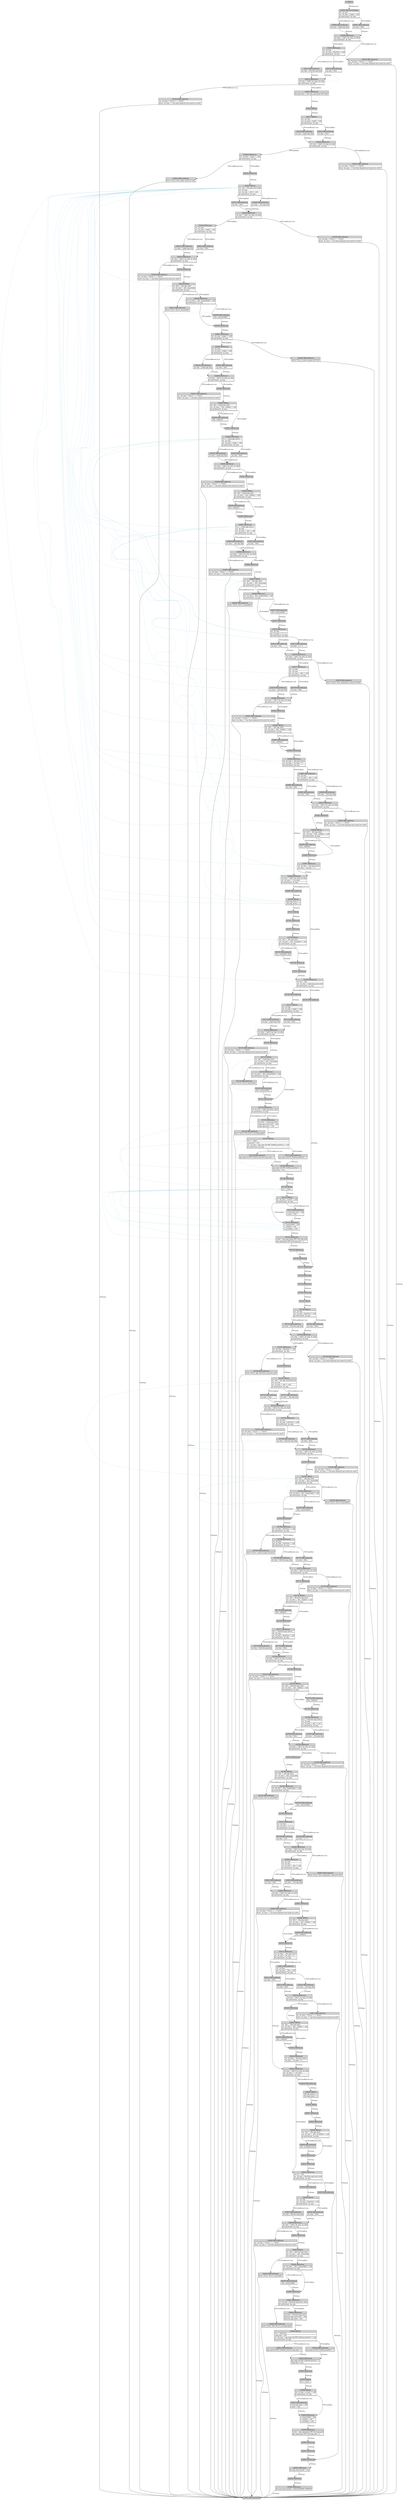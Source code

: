 digraph graphname {
	node [shape=plaintext];
n52865[label=<<table BORDER="0" CELLBORDER="1" CELLSPACING="0">
	<tr><td port="in" bgcolor="lightgray">(52865) BKNormal</td></tr>
	<tr><td port="e0" align="left">this.zpp_inner.maxdist = Math.POSITIVE_INFINITY</td></tr>
	<tr><td port="out"></td></tr>
</table>>];
n52864[label=<<table BORDER="0" CELLBORDER="1" CELLSPACING="0">
	<tr><td port="in" bgcolor="lightgray">(52864) BKNormal</td></tr>
	<tr><td port="out"></td></tr>
</table>>];
n52863[label=<<table BORDER="0" CELLBORDER="1" CELLSPACING="0">
	<tr><td port="in" bgcolor="lightgray">(52863) BKNormal</td></tr>
	<tr><td port="e0" align="left">this.zpp_inner.zip_dir = true</td></tr>
	<tr><td port="out"></td></tr>
</table>>];
n52862[label=<<table BORDER="0" CELLBORDER="1" CELLSPACING="0">
	<tr><td port="in" bgcolor="lightgray">(52862) BKNormal</td></tr>
	<tr><td port="out"></td></tr>
</table>>];
n52861[label=<<table BORDER="0" CELLBORDER="1" CELLSPACING="0">
	<tr><td port="in" bgcolor="lightgray">(52861) BKNormal</td></tr>
	<tr><td port="out"></td></tr>
</table>>];
n52860[label=<<table BORDER="0" CELLBORDER="1" CELLSPACING="0">
	<tr><td port="in" bgcolor="lightgray">(52860) BKNormal</td></tr>
	<tr><td port="out"></td></tr>
</table>>];
n52859[label=<<table BORDER="0" CELLBORDER="1" CELLSPACING="0">
	<tr><td port="in" bgcolor="lightgray">(52859) BKNormal</td></tr>
	<tr><td port="e0" align="left">o.next = zpp_nape.geom.ZPP_Vec2.zpp_pool</td></tr>
	<tr><td port="e1" align="left">zpp_nape.geom.ZPP_Vec2.zpp_pool = o</td></tr>
	<tr><td port="out"></td></tr>
</table>>];
n52858[label=<<table BORDER="0" CELLBORDER="1" CELLSPACING="0">
	<tr><td port="in" bgcolor="lightgray">(52858) BKNormal</td></tr>
	<tr><td port="e0" align="left">o._isimmutable = null</td></tr>
	<tr><td port="e1" align="left">o._validate = null</td></tr>
	<tr><td port="e2" align="left">o._invalidate = null</td></tr>
	<tr><td port="out"></td></tr>
</table>>];
n52857[label=<<table BORDER="0" CELLBORDER="1" CELLSPACING="0">
	<tr><td port="in" bgcolor="lightgray">(52857) BKConditional</td></tr>
	<tr><td port="e0" align="left">o.outer.zpp_inner = null</td></tr>
	<tr><td port="e1" align="left">o.outer = null</td></tr>
	<tr><td port="out"></td></tr>
</table>>];
n52856[label=<<table BORDER="0" CELLBORDER="1" CELLSPACING="0">
	<tr><td port="in" bgcolor="lightgray">(52856) BKSub</td></tr>
	<tr><td port="e0" align="left">var _hx_tmp = o.outer != null</td></tr>
	<tr><td port="e1" align="left">@:cond-branch _hx_tmp</td></tr>
	<tr><td port="out"></td></tr>
</table>>];
n52855[label=<<table BORDER="0" CELLBORDER="1" CELLSPACING="0">
	<tr><td port="in" bgcolor="lightgray">(52855) BKSub</td></tr>
	<tr><td port="e0" align="left">var o = inner</td></tr>
	<tr><td port="out"></td></tr>
</table>>];
n52854[label=<<table BORDER="0" CELLBORDER="1" CELLSPACING="0">
	<tr><td port="in" bgcolor="lightgray">(52854) BKNormal</td></tr>
	<tr><td port="out"></td></tr>
</table>>];
n52853[label=<<table BORDER="0" CELLBORDER="1" CELLSPACING="0">
	<tr><td port="in" bgcolor="lightgray">(52853) BKNormal</td></tr>
	<tr><td port="e0" align="left">zpp_nape.util.ZPP_PubPool.nextVec2 = o</td></tr>
	<tr><td port="e1" align="left">o.zpp_disp = true</td></tr>
	<tr><td port="out"></td></tr>
</table>>];
n52852[label=<<table BORDER="0" CELLBORDER="1" CELLSPACING="0">
	<tr><td port="in" bgcolor="lightgray">(52852) BKConditional</td></tr>
	<tr><td port="e0" align="left">zpp_nape.util.ZPP_PubPool.poolVec2 = o</td></tr>
	<tr><td port="out"></td></tr>
</table>>];
n52851[label=<<table BORDER="0" CELLBORDER="1" CELLSPACING="0">
	<tr><td port="in" bgcolor="lightgray">(52851) BKConditional</td></tr>
	<tr><td port="e0" align="left">zpp_nape.util.ZPP_PubPool.nextVec2.zpp_pool = o</td></tr>
	<tr><td port="out"></td></tr>
</table>>];
n52850[label=<<table BORDER="0" CELLBORDER="1" CELLSPACING="0">
	<tr><td port="in" bgcolor="lightgray">(52850) BKSub</td></tr>
	<tr><td port="e0" align="left">var o = direction</td></tr>
	<tr><td port="e1" align="left">o.zpp_pool = null</td></tr>
	<tr><td port="e2" align="left">var _hx_tmp = zpp_nape.util.ZPP_PubPool.nextVec2 != null</td></tr>
	<tr><td port="e3" align="left">@:cond-branch _hx_tmp</td></tr>
	<tr><td port="out"></td></tr>
</table>>];
n52849[label=<<table BORDER="0" CELLBORDER="1" CELLSPACING="0">
	<tr><td port="in" bgcolor="lightgray">(52849) BKNormal</td></tr>
	<tr><td port="e0" align="left">var inner = direction.zpp_inner</td></tr>
	<tr><td port="e1" align="left">direction.zpp_inner.outer = null</td></tr>
	<tr><td port="e2" align="left">direction.zpp_inner = null</td></tr>
	<tr><td port="out"></td></tr>
</table>>];
n52848[label=<<table BORDER="0" CELLBORDER="1" CELLSPACING="0">
	<tr><td port="in" bgcolor="lightgray">(52848) BKConditional</td></tr>
	<tr><td port="e0" align="left">throw \"Error: This Vec2 is not disposable\"</td></tr>
	<tr><td port="out"></td></tr>
</table>>];
n52847[label=<<table BORDER="0" CELLBORDER="1" CELLSPACING="0">
	<tr><td port="in" bgcolor="lightgray">(52847) BKNormal</td></tr>
	<tr><td port="e0" align="left">var _hx_tmp = direction.zpp_inner._inuse</td></tr>
	<tr><td port="e1" align="left">@:cond-branch _hx_tmp</td></tr>
	<tr><td port="out"></td></tr>
</table>>];
n52846[label=<<table BORDER="0" CELLBORDER="1" CELLSPACING="0">
	<tr><td port="in" bgcolor="lightgray">(52846) BKNormal</td></tr>
	<tr><td port="out"></td></tr>
</table>>];
n52845[label=<<table BORDER="0" CELLBORDER="1" CELLSPACING="0">
	<tr><td port="in" bgcolor="lightgray">(52845) BKConditional</td></tr>
	<tr><td port="e0" align="left">_this._isimmutable()</td></tr>
	<tr><td port="out"></td></tr>
</table>>];
n52844[label=<<table BORDER="0" CELLBORDER="1" CELLSPACING="0">
	<tr><td port="in" bgcolor="lightgray">(52844) BKNormal</td></tr>
	<tr><td port="e0" align="left">var _hx_tmp = _this._isimmutable != null</td></tr>
	<tr><td port="e1" align="left">@:cond-branch _hx_tmp</td></tr>
	<tr><td port="out"></td></tr>
</table>>];
n52843[label=<<table BORDER="0" CELLBORDER="1" CELLSPACING="0">
	<tr><td port="in" bgcolor="lightgray">(52843) BKConditional</td></tr>
	<tr><td port="e0" align="left">throw \"Error: Vec2 is immutable\"</td></tr>
	<tr><td port="out"></td></tr>
</table>>];
n52842[label=<<table BORDER="0" CELLBORDER="1" CELLSPACING="0">
	<tr><td port="in" bgcolor="lightgray">(52842) BKSub</td></tr>
	<tr><td port="e0" align="left">var _this = direction.zpp_inner</td></tr>
	<tr><td port="e1" align="left">var _hx_tmp = _this._immutable</td></tr>
	<tr><td port="e2" align="left">@:cond-branch _hx_tmp</td></tr>
	<tr><td port="out"></td></tr>
</table>>];
n52841[label=<<table BORDER="0" CELLBORDER="1" CELLSPACING="0">
	<tr><td port="in" bgcolor="lightgray">(52841) BKNormal</td></tr>
	<tr><td port="out"></td></tr>
</table>>];
n52840[label=<<table BORDER="0" CELLBORDER="1" CELLSPACING="0">
	<tr><td port="in" bgcolor="lightgray">(52840) BKConditional</td></tr>
	<tr><td port="e0" align="left">var _hx_tmp = \"Error: \" + \"Vec2\"</td></tr>
	<tr><td port="e1" align="left">throw _hx_tmp + \" has been disposed and cannot be used!\"</td></tr>
	<tr><td port="out"></td></tr>
</table>>];
n52839[label=<<table BORDER="0" CELLBORDER="1" CELLSPACING="0">
	<tr><td port="in" bgcolor="lightgray">(52839) BKNormal</td></tr>
	<tr><td port="ep0" align="left">_hx_tmp = \"phi\"(_hx_tmp,_hx_tmp)</td></tr>
	<tr><td port="e0" align="left">@:cond-branch _hx_tmp</td></tr>
	<tr><td port="out"></td></tr>
</table>>];
n52838[label=<<table BORDER="0" CELLBORDER="1" CELLSPACING="0">
	<tr><td port="in" bgcolor="lightgray">(52838) BKConditional</td></tr>
	<tr><td port="e0" align="left">_hx_tmp = false</td></tr>
	<tr><td port="out"></td></tr>
</table>>];
n52837[label=<<table BORDER="0" CELLBORDER="1" CELLSPACING="0">
	<tr><td port="in" bgcolor="lightgray">(52837) BKConditional</td></tr>
	<tr><td port="e0" align="left">_hx_tmp = direction.zpp_disp</td></tr>
	<tr><td port="out"></td></tr>
</table>>];
n52836[label=<<table BORDER="0" CELLBORDER="1" CELLSPACING="0">
	<tr><td port="in" bgcolor="lightgray">(52836) BKSub</td></tr>
	<tr><td port="e0" align="left">var _hx_tmp</td></tr>
	<tr><td port="e1" align="left">var _hx_tmp = direction != null</td></tr>
	<tr><td port="e2" align="left">@:cond-branch _hx_tmp</td></tr>
	<tr><td port="out"></td></tr>
</table>>];
n52835[label=<<table BORDER="0" CELLBORDER="1" CELLSPACING="0">
	<tr><td port="in" bgcolor="lightgray">(52835) BKConditional</td></tr>
	<tr><td port="out"></td></tr>
</table>>];
n52834[label=<<table BORDER="0" CELLBORDER="1" CELLSPACING="0">
	<tr><td port="in" bgcolor="lightgray">(52834) BKConditional</td></tr>
	<tr><td port="out"></td></tr>
</table>>];
n52833[label=<<table BORDER="0" CELLBORDER="1" CELLSPACING="0">
	<tr><td port="in" bgcolor="lightgray">(52833) BKNormal</td></tr>
	<tr><td port="e0" align="left">var ret = _this</td></tr>
	<tr><td port="e1" align="left">var _hx_tmp = direction.zpp_inner.weak</td></tr>
	<tr><td port="e2" align="left">@:cond-branch _hx_tmp</td></tr>
	<tr><td port="out"></td></tr>
</table>>];
n52832[label=<<table BORDER="0" CELLBORDER="1" CELLSPACING="0">
	<tr><td port="in" bgcolor="lightgray">(52832) BKNormal</td></tr>
	<tr><td port="out"></td></tr>
</table>>];
n52831[label=<<table BORDER="0" CELLBORDER="1" CELLSPACING="0">
	<tr><td port="in" bgcolor="lightgray">(52831) BKNormal</td></tr>
	<tr><td port="out"></td></tr>
</table>>];
n52830[label=<<table BORDER="0" CELLBORDER="1" CELLSPACING="0">
	<tr><td port="in" bgcolor="lightgray">(52830) BKConditional</td></tr>
	<tr><td port="e0" align="left">_this._invalidate(_this)</td></tr>
	<tr><td port="out"></td></tr>
</table>>];
n52829[label=<<table BORDER="0" CELLBORDER="1" CELLSPACING="0">
	<tr><td port="in" bgcolor="lightgray">(52829) BKSub</td></tr>
	<tr><td port="e0" align="left">var _this = _this.zpp_inner</td></tr>
	<tr><td port="e1" align="left">var _hx_tmp = _this._invalidate != null</td></tr>
	<tr><td port="e2" align="left">@:cond-branch _hx_tmp</td></tr>
	<tr><td port="out"></td></tr>
</table>>];
n52828[label=<<table BORDER="0" CELLBORDER="1" CELLSPACING="0">
	<tr><td port="in" bgcolor="lightgray">(52828) BKNormal</td></tr>
	<tr><td port="out"></td></tr>
</table>>];
n52827[label=<<table BORDER="0" CELLBORDER="1" CELLSPACING="0">
	<tr><td port="in" bgcolor="lightgray">(52827) BKNormal</td></tr>
	<tr><td port="out"></td></tr>
</table>>];
n52826[label=<<table BORDER="0" CELLBORDER="1" CELLSPACING="0">
	<tr><td port="in" bgcolor="lightgray">(52826) BKSub</td></tr>
	<tr><td port="out"></td></tr>
</table>>];
n52825[label=<<table BORDER="0" CELLBORDER="1" CELLSPACING="0">
	<tr><td port="in" bgcolor="lightgray">(52825) BKSub</td></tr>
	<tr><td port="e0" align="left">_this.zpp_inner.x = x</td></tr>
	<tr><td port="e1" align="left">_this.zpp_inner.y = y</td></tr>
	<tr><td port="out"></td></tr>
</table>>];
n52824[label=<<table BORDER="0" CELLBORDER="1" CELLSPACING="0">
	<tr><td port="in" bgcolor="lightgray">(52824) BKConditional</td></tr>
	<tr><td port="out"></td></tr>
</table>>];
n52823[label=<<table BORDER="0" CELLBORDER="1" CELLSPACING="0">
	<tr><td port="in" bgcolor="lightgray">(52823) BKNormal</td></tr>
	<tr><td port="ep0" align="left">_hx_tmp = \"phi\"(_hx_tmp,_hx_tmp)</td></tr>
	<tr><td port="e0" align="left">var _hx_tmp = ! (_hx_tmp)</td></tr>
	<tr><td port="e1" align="left">@:cond-branch _hx_tmp</td></tr>
	<tr><td port="out"></td></tr>
</table>>];
n52822[label=<<table BORDER="0" CELLBORDER="1" CELLSPACING="0">
	<tr><td port="in" bgcolor="lightgray">(52822) BKNormal</td></tr>
	<tr><td port="e0" align="left">var _hx_tmp = _this.zpp_inner.y</td></tr>
	<tr><td port="e1" align="left">_hx_tmp = _hx_tmp == y</td></tr>
	<tr><td port="out"></td></tr>
</table>>];
n52821[label=<<table BORDER="0" CELLBORDER="1" CELLSPACING="0">
	<tr><td port="in" bgcolor="lightgray">(52821) BKNormal</td></tr>
	<tr><td port="out"></td></tr>
</table>>];
n52820[label=<<table BORDER="0" CELLBORDER="1" CELLSPACING="0">
	<tr><td port="in" bgcolor="lightgray">(52820) BKConditional</td></tr>
	<tr><td port="e0" align="left">_this._validate()</td></tr>
	<tr><td port="out"></td></tr>
</table>>];
n52819[label=<<table BORDER="0" CELLBORDER="1" CELLSPACING="0">
	<tr><td port="in" bgcolor="lightgray">(52819) BKSub</td></tr>
	<tr><td port="e0" align="left">var _this = _this.zpp_inner</td></tr>
	<tr><td port="e1" align="left">var _hx_tmp = _this._validate != null</td></tr>
	<tr><td port="e2" align="left">@:cond-branch _hx_tmp</td></tr>
	<tr><td port="out"></td></tr>
</table>>];
n52818[label=<<table BORDER="0" CELLBORDER="1" CELLSPACING="0">
	<tr><td port="in" bgcolor="lightgray">(52818) BKNormal</td></tr>
	<tr><td port="out"></td></tr>
</table>>];
n52817[label=<<table BORDER="0" CELLBORDER="1" CELLSPACING="0">
	<tr><td port="in" bgcolor="lightgray">(52817) BKConditional</td></tr>
	<tr><td port="e0" align="left">var _hx_tmp = \"Error: \" + \"Vec2\"</td></tr>
	<tr><td port="e1" align="left">throw _hx_tmp + \" has been disposed and cannot be used!\"</td></tr>
	<tr><td port="out"></td></tr>
</table>>];
n52816[label=<<table BORDER="0" CELLBORDER="1" CELLSPACING="0">
	<tr><td port="in" bgcolor="lightgray">(52816) BKNormal</td></tr>
	<tr><td port="ep0" align="left">_hx_tmp = \"phi\"(_hx_tmp,_hx_tmp)</td></tr>
	<tr><td port="e0" align="left">@:cond-branch _hx_tmp</td></tr>
	<tr><td port="out"></td></tr>
</table>>];
n52815[label=<<table BORDER="0" CELLBORDER="1" CELLSPACING="0">
	<tr><td port="in" bgcolor="lightgray">(52815) BKConditional</td></tr>
	<tr><td port="e0" align="left">_hx_tmp = false</td></tr>
	<tr><td port="out"></td></tr>
</table>>];
n52814[label=<<table BORDER="0" CELLBORDER="1" CELLSPACING="0">
	<tr><td port="in" bgcolor="lightgray">(52814) BKConditional</td></tr>
	<tr><td port="e0" align="left">_hx_tmp = _this.zpp_disp</td></tr>
	<tr><td port="out"></td></tr>
</table>>];
n52813[label=<<table BORDER="0" CELLBORDER="1" CELLSPACING="0">
	<tr><td port="in" bgcolor="lightgray">(52813) BKConditional</td></tr>
	<tr><td port="e0" align="left">_hx_tmp = false</td></tr>
	<tr><td port="out"></td></tr>
</table>>];
n52812[label=<<table BORDER="0" CELLBORDER="1" CELLSPACING="0">
	<tr><td port="in" bgcolor="lightgray">(52812) BKConditional</td></tr>
	<tr><td port="e0" align="left">var _hx_tmp</td></tr>
	<tr><td port="e1" align="left">var _hx_tmp = _this != null</td></tr>
	<tr><td port="e2" align="left">@:cond-branch _hx_tmp</td></tr>
	<tr><td port="out"></td></tr>
</table>>];
n52811[label=<<table BORDER="0" CELLBORDER="1" CELLSPACING="0">
	<tr><td port="in" bgcolor="lightgray">(52811) BKNormal</td></tr>
	<tr><td port="e0" align="left">var _hx_tmp = _this.zpp_inner.x</td></tr>
	<tr><td port="e1" align="left">var _hx_tmp = _hx_tmp == x</td></tr>
	<tr><td port="e2" align="left">@:cond-branch _hx_tmp</td></tr>
	<tr><td port="out"></td></tr>
</table>>];
n52810[label=<<table BORDER="0" CELLBORDER="1" CELLSPACING="0">
	<tr><td port="in" bgcolor="lightgray">(52810) BKNormal</td></tr>
	<tr><td port="out"></td></tr>
</table>>];
n52809[label=<<table BORDER="0" CELLBORDER="1" CELLSPACING="0">
	<tr><td port="in" bgcolor="lightgray">(52809) BKConditional</td></tr>
	<tr><td port="e0" align="left">_this._validate()</td></tr>
	<tr><td port="out"></td></tr>
</table>>];
n52808[label=<<table BORDER="0" CELLBORDER="1" CELLSPACING="0">
	<tr><td port="in" bgcolor="lightgray">(52808) BKSub</td></tr>
	<tr><td port="e0" align="left">var _this = _this.zpp_inner</td></tr>
	<tr><td port="e1" align="left">var _hx_tmp = _this._validate != null</td></tr>
	<tr><td port="e2" align="left">@:cond-branch _hx_tmp</td></tr>
	<tr><td port="out"></td></tr>
</table>>];
n52807[label=<<table BORDER="0" CELLBORDER="1" CELLSPACING="0">
	<tr><td port="in" bgcolor="lightgray">(52807) BKNormal</td></tr>
	<tr><td port="out"></td></tr>
</table>>];
n52806[label=<<table BORDER="0" CELLBORDER="1" CELLSPACING="0">
	<tr><td port="in" bgcolor="lightgray">(52806) BKConditional</td></tr>
	<tr><td port="e0" align="left">var _hx_tmp = \"Error: \" + \"Vec2\"</td></tr>
	<tr><td port="e1" align="left">throw _hx_tmp + \" has been disposed and cannot be used!\"</td></tr>
	<tr><td port="out"></td></tr>
</table>>];
n52805[label=<<table BORDER="0" CELLBORDER="1" CELLSPACING="0">
	<tr><td port="in" bgcolor="lightgray">(52805) BKNormal</td></tr>
	<tr><td port="ep0" align="left">_hx_tmp = \"phi\"(_hx_tmp,_hx_tmp)</td></tr>
	<tr><td port="e0" align="left">@:cond-branch _hx_tmp</td></tr>
	<tr><td port="out"></td></tr>
</table>>];
n52804[label=<<table BORDER="0" CELLBORDER="1" CELLSPACING="0">
	<tr><td port="in" bgcolor="lightgray">(52804) BKConditional</td></tr>
	<tr><td port="e0" align="left">_hx_tmp = false</td></tr>
	<tr><td port="out"></td></tr>
</table>>];
n52803[label=<<table BORDER="0" CELLBORDER="1" CELLSPACING="0">
	<tr><td port="in" bgcolor="lightgray">(52803) BKConditional</td></tr>
	<tr><td port="e0" align="left">_hx_tmp = _this.zpp_disp</td></tr>
	<tr><td port="out"></td></tr>
</table>>];
n52802[label=<<table BORDER="0" CELLBORDER="1" CELLSPACING="0">
	<tr><td port="in" bgcolor="lightgray">(52802) BKNormal</td></tr>
	<tr><td port="e0" align="left">var _hx_tmp</td></tr>
	<tr><td port="e1" align="left">var _hx_tmp</td></tr>
	<tr><td port="e2" align="left">var _hx_tmp = _this != null</td></tr>
	<tr><td port="e3" align="left">@:cond-branch _hx_tmp</td></tr>
	<tr><td port="out"></td></tr>
</table>>];
n52801[label=<<table BORDER="0" CELLBORDER="1" CELLSPACING="0">
	<tr><td port="in" bgcolor="lightgray">(52801) BKConditional</td></tr>
	<tr><td port="e0" align="left">throw \"Error: Vec2 components cannot be NaN\"</td></tr>
	<tr><td port="out"></td></tr>
</table>>];
n52800[label=<<table BORDER="0" CELLBORDER="1" CELLSPACING="0">
	<tr><td port="in" bgcolor="lightgray">(52800) BKNormal</td></tr>
	<tr><td port="ep0" align="left">_hx_tmp = \"phi\"(_hx_tmp,_hx_tmp)</td></tr>
	<tr><td port="e0" align="left">@:cond-branch _hx_tmp</td></tr>
	<tr><td port="out"></td></tr>
</table>>];
n52799[label=<<table BORDER="0" CELLBORDER="1" CELLSPACING="0">
	<tr><td port="in" bgcolor="lightgray">(52799) BKConditional</td></tr>
	<tr><td port="e0" align="left">_hx_tmp = true</td></tr>
	<tr><td port="out"></td></tr>
</table>>];
n52798[label=<<table BORDER="0" CELLBORDER="1" CELLSPACING="0">
	<tr><td port="in" bgcolor="lightgray">(52798) BKConditional</td></tr>
	<tr><td port="e0" align="left">_hx_tmp = y != y</td></tr>
	<tr><td port="out"></td></tr>
</table>>];
n52797[label=<<table BORDER="0" CELLBORDER="1" CELLSPACING="0">
	<tr><td port="in" bgcolor="lightgray">(52797) BKNormal</td></tr>
	<tr><td port="e0" align="left">var _hx_tmp</td></tr>
	<tr><td port="e1" align="left">var _hx_tmp = ! x != x</td></tr>
	<tr><td port="e2" align="left">@:cond-branch _hx_tmp</td></tr>
	<tr><td port="out"></td></tr>
</table>>];
n52796[label=<<table BORDER="0" CELLBORDER="1" CELLSPACING="0">
	<tr><td port="in" bgcolor="lightgray">(52796) BKNormal</td></tr>
	<tr><td port="out"></td></tr>
</table>>];
n52795[label=<<table BORDER="0" CELLBORDER="1" CELLSPACING="0">
	<tr><td port="in" bgcolor="lightgray">(52795) BKConditional</td></tr>
	<tr><td port="e0" align="left">_this._isimmutable()</td></tr>
	<tr><td port="out"></td></tr>
</table>>];
n52794[label=<<table BORDER="0" CELLBORDER="1" CELLSPACING="0">
	<tr><td port="in" bgcolor="lightgray">(52794) BKNormal</td></tr>
	<tr><td port="e0" align="left">var _hx_tmp = _this._isimmutable != null</td></tr>
	<tr><td port="e1" align="left">@:cond-branch _hx_tmp</td></tr>
	<tr><td port="out"></td></tr>
</table>>];
n52793[label=<<table BORDER="0" CELLBORDER="1" CELLSPACING="0">
	<tr><td port="in" bgcolor="lightgray">(52793) BKConditional</td></tr>
	<tr><td port="e0" align="left">throw \"Error: Vec2 is immutable\"</td></tr>
	<tr><td port="out"></td></tr>
</table>>];
n52792[label=<<table BORDER="0" CELLBORDER="1" CELLSPACING="0">
	<tr><td port="in" bgcolor="lightgray">(52792) BKSub</td></tr>
	<tr><td port="e0" align="left">var _this = _this.zpp_inner</td></tr>
	<tr><td port="e1" align="left">var _hx_tmp = _this._immutable</td></tr>
	<tr><td port="e2" align="left">@:cond-branch _hx_tmp</td></tr>
	<tr><td port="out"></td></tr>
</table>>];
n52791[label=<<table BORDER="0" CELLBORDER="1" CELLSPACING="0">
	<tr><td port="in" bgcolor="lightgray">(52791) BKNormal</td></tr>
	<tr><td port="out"></td></tr>
</table>>];
n52790[label=<<table BORDER="0" CELLBORDER="1" CELLSPACING="0">
	<tr><td port="in" bgcolor="lightgray">(52790) BKConditional</td></tr>
	<tr><td port="e0" align="left">var _hx_tmp = \"Error: \" + \"Vec2\"</td></tr>
	<tr><td port="e1" align="left">throw _hx_tmp + \" has been disposed and cannot be used!\"</td></tr>
	<tr><td port="out"></td></tr>
</table>>];
n52789[label=<<table BORDER="0" CELLBORDER="1" CELLSPACING="0">
	<tr><td port="in" bgcolor="lightgray">(52789) BKNormal</td></tr>
	<tr><td port="ep0" align="left">_hx_tmp = \"phi\"(_hx_tmp,_hx_tmp)</td></tr>
	<tr><td port="e0" align="left">@:cond-branch _hx_tmp</td></tr>
	<tr><td port="out"></td></tr>
</table>>];
n52788[label=<<table BORDER="0" CELLBORDER="1" CELLSPACING="0">
	<tr><td port="in" bgcolor="lightgray">(52788) BKConditional</td></tr>
	<tr><td port="e0" align="left">_hx_tmp = false</td></tr>
	<tr><td port="out"></td></tr>
</table>>];
n52787[label=<<table BORDER="0" CELLBORDER="1" CELLSPACING="0">
	<tr><td port="in" bgcolor="lightgray">(52787) BKConditional</td></tr>
	<tr><td port="e0" align="left">_hx_tmp = _this.zpp_disp</td></tr>
	<tr><td port="out"></td></tr>
</table>>];
n52786[label=<<table BORDER="0" CELLBORDER="1" CELLSPACING="0">
	<tr><td port="in" bgcolor="lightgray">(52786) BKNormal</td></tr>
	<tr><td port="e0" align="left">var y = direction.zpp_inner.y</td></tr>
	<tr><td port="e1" align="left">var _hx_tmp</td></tr>
	<tr><td port="e2" align="left">var _hx_tmp = _this != null</td></tr>
	<tr><td port="e3" align="left">@:cond-branch _hx_tmp</td></tr>
	<tr><td port="out"></td></tr>
</table>>];
n52785[label=<<table BORDER="0" CELLBORDER="1" CELLSPACING="0">
	<tr><td port="in" bgcolor="lightgray">(52785) BKNormal</td></tr>
	<tr><td port="out"></td></tr>
</table>>];
n52784[label=<<table BORDER="0" CELLBORDER="1" CELLSPACING="0">
	<tr><td port="in" bgcolor="lightgray">(52784) BKConditional</td></tr>
	<tr><td port="e0" align="left">_this._validate()</td></tr>
	<tr><td port="out"></td></tr>
</table>>];
n52783[label=<<table BORDER="0" CELLBORDER="1" CELLSPACING="0">
	<tr><td port="in" bgcolor="lightgray">(52783) BKSub</td></tr>
	<tr><td port="e0" align="left">var _this = direction.zpp_inner</td></tr>
	<tr><td port="e1" align="left">var _hx_tmp = _this._validate != null</td></tr>
	<tr><td port="e2" align="left">@:cond-branch _hx_tmp</td></tr>
	<tr><td port="out"></td></tr>
</table>>];
n52782[label=<<table BORDER="0" CELLBORDER="1" CELLSPACING="0">
	<tr><td port="in" bgcolor="lightgray">(52782) BKNormal</td></tr>
	<tr><td port="out"></td></tr>
</table>>];
n52781[label=<<table BORDER="0" CELLBORDER="1" CELLSPACING="0">
	<tr><td port="in" bgcolor="lightgray">(52781) BKConditional</td></tr>
	<tr><td port="e0" align="left">var _hx_tmp = \"Error: \" + \"Vec2\"</td></tr>
	<tr><td port="e1" align="left">throw _hx_tmp + \" has been disposed and cannot be used!\"</td></tr>
	<tr><td port="out"></td></tr>
</table>>];
n52780[label=<<table BORDER="0" CELLBORDER="1" CELLSPACING="0">
	<tr><td port="in" bgcolor="lightgray">(52780) BKNormal</td></tr>
	<tr><td port="ep0" align="left">_hx_tmp = \"phi\"(_hx_tmp,_hx_tmp)</td></tr>
	<tr><td port="e0" align="left">@:cond-branch _hx_tmp</td></tr>
	<tr><td port="out"></td></tr>
</table>>];
n52779[label=<<table BORDER="0" CELLBORDER="1" CELLSPACING="0">
	<tr><td port="in" bgcolor="lightgray">(52779) BKConditional</td></tr>
	<tr><td port="e0" align="left">_hx_tmp = false</td></tr>
	<tr><td port="out"></td></tr>
</table>>];
n52778[label=<<table BORDER="0" CELLBORDER="1" CELLSPACING="0">
	<tr><td port="in" bgcolor="lightgray">(52778) BKConditional</td></tr>
	<tr><td port="e0" align="left">_hx_tmp = direction.zpp_disp</td></tr>
	<tr><td port="out"></td></tr>
</table>>];
n52777[label=<<table BORDER="0" CELLBORDER="1" CELLSPACING="0">
	<tr><td port="in" bgcolor="lightgray">(52777) BKNormal</td></tr>
	<tr><td port="e0" align="left">var x = direction.zpp_inner.x</td></tr>
	<tr><td port="e1" align="left">var _hx_tmp</td></tr>
	<tr><td port="e2" align="left">var _hx_tmp = direction != null</td></tr>
	<tr><td port="e3" align="left">@:cond-branch _hx_tmp</td></tr>
	<tr><td port="out"></td></tr>
</table>>];
n52776[label=<<table BORDER="0" CELLBORDER="1" CELLSPACING="0">
	<tr><td port="in" bgcolor="lightgray">(52776) BKNormal</td></tr>
	<tr><td port="out"></td></tr>
</table>>];
n52775[label=<<table BORDER="0" CELLBORDER="1" CELLSPACING="0">
	<tr><td port="in" bgcolor="lightgray">(52775) BKConditional</td></tr>
	<tr><td port="e0" align="left">_this._validate()</td></tr>
	<tr><td port="out"></td></tr>
</table>>];
n52774[label=<<table BORDER="0" CELLBORDER="1" CELLSPACING="0">
	<tr><td port="in" bgcolor="lightgray">(52774) BKSub</td></tr>
	<tr><td port="e0" align="left">var _this = direction.zpp_inner</td></tr>
	<tr><td port="e1" align="left">var _hx_tmp = _this._validate != null</td></tr>
	<tr><td port="e2" align="left">@:cond-branch _hx_tmp</td></tr>
	<tr><td port="out"></td></tr>
</table>>];
n52773[label=<<table BORDER="0" CELLBORDER="1" CELLSPACING="0">
	<tr><td port="in" bgcolor="lightgray">(52773) BKNormal</td></tr>
	<tr><td port="out"></td></tr>
</table>>];
n52772[label=<<table BORDER="0" CELLBORDER="1" CELLSPACING="0">
	<tr><td port="in" bgcolor="lightgray">(52772) BKConditional</td></tr>
	<tr><td port="e0" align="left">var _hx_tmp = \"Error: \" + \"Vec2\"</td></tr>
	<tr><td port="e1" align="left">throw _hx_tmp + \" has been disposed and cannot be used!\"</td></tr>
	<tr><td port="out"></td></tr>
</table>>];
n52771[label=<<table BORDER="0" CELLBORDER="1" CELLSPACING="0">
	<tr><td port="in" bgcolor="lightgray">(52771) BKNormal</td></tr>
	<tr><td port="ep0" align="left">_hx_tmp = \"phi\"(_hx_tmp,_hx_tmp)</td></tr>
	<tr><td port="e0" align="left">@:cond-branch _hx_tmp</td></tr>
	<tr><td port="out"></td></tr>
</table>>];
n52770[label=<<table BORDER="0" CELLBORDER="1" CELLSPACING="0">
	<tr><td port="in" bgcolor="lightgray">(52770) BKConditional</td></tr>
	<tr><td port="e0" align="left">_hx_tmp = false</td></tr>
	<tr><td port="out"></td></tr>
</table>>];
n52769[label=<<table BORDER="0" CELLBORDER="1" CELLSPACING="0">
	<tr><td port="in" bgcolor="lightgray">(52769) BKConditional</td></tr>
	<tr><td port="e0" align="left">_hx_tmp = direction.zpp_disp</td></tr>
	<tr><td port="out"></td></tr>
</table>>];
n52768[label=<<table BORDER="0" CELLBORDER="1" CELLSPACING="0">
	<tr><td port="in" bgcolor="lightgray">(52768) BKNormal</td></tr>
	<tr><td port="e0" align="left">var _hx_tmp</td></tr>
	<tr><td port="e1" align="left">var _hx_tmp = direction != null</td></tr>
	<tr><td port="e2" align="left">@:cond-branch _hx_tmp</td></tr>
	<tr><td port="out"></td></tr>
</table>>];
n52767[label=<<table BORDER="0" CELLBORDER="1" CELLSPACING="0">
	<tr><td port="in" bgcolor="lightgray">(52767) BKConditional</td></tr>
	<tr><td port="e0" align="left">throw \"Error: Cannot assign null Vec2\"</td></tr>
	<tr><td port="out"></td></tr>
</table>>];
n52766[label=<<table BORDER="0" CELLBORDER="1" CELLSPACING="0">
	<tr><td port="in" bgcolor="lightgray">(52766) BKNormal</td></tr>
	<tr><td port="e0" align="left">var _hx_tmp = direction == null</td></tr>
	<tr><td port="e1" align="left">@:cond-branch _hx_tmp</td></tr>
	<tr><td port="out"></td></tr>
</table>>];
n52765[label=<<table BORDER="0" CELLBORDER="1" CELLSPACING="0">
	<tr><td port="in" bgcolor="lightgray">(52765) BKNormal</td></tr>
	<tr><td port="out"></td></tr>
</table>>];
n52764[label=<<table BORDER="0" CELLBORDER="1" CELLSPACING="0">
	<tr><td port="in" bgcolor="lightgray">(52764) BKConditional</td></tr>
	<tr><td port="e0" align="left">_this._isimmutable()</td></tr>
	<tr><td port="out"></td></tr>
</table>>];
n52763[label=<<table BORDER="0" CELLBORDER="1" CELLSPACING="0">
	<tr><td port="in" bgcolor="lightgray">(52763) BKNormal</td></tr>
	<tr><td port="e0" align="left">var _hx_tmp = _this._isimmutable != null</td></tr>
	<tr><td port="e1" align="left">@:cond-branch _hx_tmp</td></tr>
	<tr><td port="out"></td></tr>
</table>>];
n52762[label=<<table BORDER="0" CELLBORDER="1" CELLSPACING="0">
	<tr><td port="in" bgcolor="lightgray">(52762) BKConditional</td></tr>
	<tr><td port="e0" align="left">throw \"Error: Vec2 is immutable\"</td></tr>
	<tr><td port="out"></td></tr>
</table>>];
n52761[label=<<table BORDER="0" CELLBORDER="1" CELLSPACING="0">
	<tr><td port="in" bgcolor="lightgray">(52761) BKSub</td></tr>
	<tr><td port="e0" align="left">var _this = _this.zpp_inner</td></tr>
	<tr><td port="e1" align="left">var _hx_tmp = _this._immutable</td></tr>
	<tr><td port="e2" align="left">@:cond-branch _hx_tmp</td></tr>
	<tr><td port="out"></td></tr>
</table>>];
n52760[label=<<table BORDER="0" CELLBORDER="1" CELLSPACING="0">
	<tr><td port="in" bgcolor="lightgray">(52760) BKNormal</td></tr>
	<tr><td port="out"></td></tr>
</table>>];
n52759[label=<<table BORDER="0" CELLBORDER="1" CELLSPACING="0">
	<tr><td port="in" bgcolor="lightgray">(52759) BKConditional</td></tr>
	<tr><td port="e0" align="left">var _hx_tmp = \"Error: \" + \"Vec2\"</td></tr>
	<tr><td port="e1" align="left">throw _hx_tmp + \" has been disposed and cannot be used!\"</td></tr>
	<tr><td port="out"></td></tr>
</table>>];
n52758[label=<<table BORDER="0" CELLBORDER="1" CELLSPACING="0">
	<tr><td port="in" bgcolor="lightgray">(52758) BKNormal</td></tr>
	<tr><td port="ep0" align="left">_hx_tmp = \"phi\"(_hx_tmp,_hx_tmp)</td></tr>
	<tr><td port="e0" align="left">@:cond-branch _hx_tmp</td></tr>
	<tr><td port="out"></td></tr>
</table>>];
n52757[label=<<table BORDER="0" CELLBORDER="1" CELLSPACING="0">
	<tr><td port="in" bgcolor="lightgray">(52757) BKConditional</td></tr>
	<tr><td port="e0" align="left">_hx_tmp = false</td></tr>
	<tr><td port="out"></td></tr>
</table>>];
n52756[label=<<table BORDER="0" CELLBORDER="1" CELLSPACING="0">
	<tr><td port="in" bgcolor="lightgray">(52756) BKConditional</td></tr>
	<tr><td port="e0" align="left">_hx_tmp = direction.zpp_disp</td></tr>
	<tr><td port="out"></td></tr>
</table>>];
n52755[label=<<table BORDER="0" CELLBORDER="1" CELLSPACING="0">
	<tr><td port="in" bgcolor="lightgray">(52755) BKNormal</td></tr>
	<tr><td port="e0" align="left">var _hx_tmp</td></tr>
	<tr><td port="e1" align="left">var _hx_tmp = direction != null</td></tr>
	<tr><td port="e2" align="left">@:cond-branch _hx_tmp</td></tr>
	<tr><td port="out"></td></tr>
</table>>];
n52754[label=<<table BORDER="0" CELLBORDER="1" CELLSPACING="0">
	<tr><td port="in" bgcolor="lightgray">(52754) BKConditional</td></tr>
	<tr><td port="e0" align="left">var _hx_tmp = \"Error: \" + \"Vec2\"</td></tr>
	<tr><td port="e1" align="left">throw _hx_tmp + \" has been disposed and cannot be used!\"</td></tr>
	<tr><td port="out"></td></tr>
</table>>];
n52753[label=<<table BORDER="0" CELLBORDER="1" CELLSPACING="0">
	<tr><td port="in" bgcolor="lightgray">(52753) BKNormal</td></tr>
	<tr><td port="ep0" align="left">_hx_tmp = \"phi\"(_hx_tmp,_hx_tmp)</td></tr>
	<tr><td port="e0" align="left">@:cond-branch _hx_tmp</td></tr>
	<tr><td port="out"></td></tr>
</table>>];
n52752[label=<<table BORDER="0" CELLBORDER="1" CELLSPACING="0">
	<tr><td port="in" bgcolor="lightgray">(52752) BKConditional</td></tr>
	<tr><td port="e0" align="left">_hx_tmp = false</td></tr>
	<tr><td port="out"></td></tr>
</table>>];
n52751[label=<<table BORDER="0" CELLBORDER="1" CELLSPACING="0">
	<tr><td port="in" bgcolor="lightgray">(52751) BKConditional</td></tr>
	<tr><td port="e0" align="left">_hx_tmp = _this.zpp_disp</td></tr>
	<tr><td port="out"></td></tr>
</table>>];
n52750[label=<<table BORDER="0" CELLBORDER="1" CELLSPACING="0">
	<tr><td port="in" bgcolor="lightgray">(52750) BKSub</td></tr>
	<tr><td port="e0" align="left">var _this = this.zpp_inner.direction</td></tr>
	<tr><td port="e1" align="left">var _hx_tmp</td></tr>
	<tr><td port="e2" align="left">var _hx_tmp = _this != null</td></tr>
	<tr><td port="e3" align="left">@:cond-branch _hx_tmp</td></tr>
	<tr><td port="out"></td></tr>
</table>>];
n52749[label=<<table BORDER="0" CELLBORDER="1" CELLSPACING="0">
	<tr><td port="in" bgcolor="lightgray">(52749) BKNormal</td></tr>
	<tr><td port="out"></td></tr>
</table>>];
n52748[label=<<table BORDER="0" CELLBORDER="1" CELLSPACING="0">
	<tr><td port="in" bgcolor="lightgray">(52748) BKConditional</td></tr>
	<tr><td port="e0" align="left">throw \"Error: Ray::direction cannot be null\"</td></tr>
	<tr><td port="out"></td></tr>
</table>>];
n52747[label=<<table BORDER="0" CELLBORDER="1" CELLSPACING="0">
	<tr><td port="in" bgcolor="lightgray">(52747) BKNormal</td></tr>
	<tr><td port="e0" align="left">var _hx_tmp = direction == null</td></tr>
	<tr><td port="e1" align="left">@:cond-branch _hx_tmp</td></tr>
	<tr><td port="out"></td></tr>
</table>>];
n52746[label=<<table BORDER="0" CELLBORDER="1" CELLSPACING="0">
	<tr><td port="in" bgcolor="lightgray">(52746) BKConditional</td></tr>
	<tr><td port="e0" align="left">var _hx_tmp = \"Error: \" + \"Vec2\"</td></tr>
	<tr><td port="e1" align="left">throw _hx_tmp + \" has been disposed and cannot be used!\"</td></tr>
	<tr><td port="out"></td></tr>
</table>>];
n52745[label=<<table BORDER="0" CELLBORDER="1" CELLSPACING="0">
	<tr><td port="in" bgcolor="lightgray">(52745) BKNormal</td></tr>
	<tr><td port="ep0" align="left">_hx_tmp = \"phi\"(_hx_tmp,_hx_tmp)</td></tr>
	<tr><td port="e0" align="left">@:cond-branch _hx_tmp</td></tr>
	<tr><td port="out"></td></tr>
</table>>];
n52744[label=<<table BORDER="0" CELLBORDER="1" CELLSPACING="0">
	<tr><td port="in" bgcolor="lightgray">(52744) BKConditional</td></tr>
	<tr><td port="e0" align="left">_hx_tmp = false</td></tr>
	<tr><td port="out"></td></tr>
</table>>];
n52743[label=<<table BORDER="0" CELLBORDER="1" CELLSPACING="0">
	<tr><td port="in" bgcolor="lightgray">(52743) BKConditional</td></tr>
	<tr><td port="e0" align="left">_hx_tmp = direction.zpp_disp</td></tr>
	<tr><td port="out"></td></tr>
</table>>];
n52742[label=<<table BORDER="0" CELLBORDER="1" CELLSPACING="0">
	<tr><td port="in" bgcolor="lightgray">(52742) BKSub</td></tr>
	<tr><td port="e0" align="left">var _hx_tmp</td></tr>
	<tr><td port="e1" align="left">var _hx_tmp = direction != null</td></tr>
	<tr><td port="e2" align="left">@:cond-branch _hx_tmp</td></tr>
	<tr><td port="out"></td></tr>
</table>>];
n52741[label=<<table BORDER="0" CELLBORDER="1" CELLSPACING="0">
	<tr><td port="in" bgcolor="lightgray">(52741) BKSub</td></tr>
	<tr><td port="out"></td></tr>
</table>>];
n52740[label=<<table BORDER="0" CELLBORDER="1" CELLSPACING="0">
	<tr><td port="in" bgcolor="lightgray">(52740) BKNormal</td></tr>
	<tr><td port="out"></td></tr>
</table>>];
n52739[label=<<table BORDER="0" CELLBORDER="1" CELLSPACING="0">
	<tr><td port="in" bgcolor="lightgray">(52739) BKNormal</td></tr>
	<tr><td port="out"></td></tr>
</table>>];
n52738[label=<<table BORDER="0" CELLBORDER="1" CELLSPACING="0">
	<tr><td port="in" bgcolor="lightgray">(52738) BKNormal</td></tr>
	<tr><td port="out"></td></tr>
</table>>];
n52737[label=<<table BORDER="0" CELLBORDER="1" CELLSPACING="0">
	<tr><td port="in" bgcolor="lightgray">(52737) BKNormal</td></tr>
	<tr><td port="out"></td></tr>
</table>>];
n52736[label=<<table BORDER="0" CELLBORDER="1" CELLSPACING="0">
	<tr><td port="in" bgcolor="lightgray">(52736) BKNormal</td></tr>
	<tr><td port="out"></td></tr>
</table>>];
n52735[label=<<table BORDER="0" CELLBORDER="1" CELLSPACING="0">
	<tr><td port="in" bgcolor="lightgray">(52735) BKNormal</td></tr>
	<tr><td port="out"></td></tr>
</table>>];
n52734[label=<<table BORDER="0" CELLBORDER="1" CELLSPACING="0">
	<tr><td port="in" bgcolor="lightgray">(52734) BKNormal</td></tr>
	<tr><td port="e0" align="left">o.next = zpp_nape.geom.ZPP_Vec2.zpp_pool</td></tr>
	<tr><td port="e1" align="left">zpp_nape.geom.ZPP_Vec2.zpp_pool = o</td></tr>
	<tr><td port="out"></td></tr>
</table>>];
n52733[label=<<table BORDER="0" CELLBORDER="1" CELLSPACING="0">
	<tr><td port="in" bgcolor="lightgray">(52733) BKNormal</td></tr>
	<tr><td port="e0" align="left">o._isimmutable = null</td></tr>
	<tr><td port="e1" align="left">o._validate = null</td></tr>
	<tr><td port="e2" align="left">o._invalidate = null</td></tr>
	<tr><td port="out"></td></tr>
</table>>];
n52732[label=<<table BORDER="0" CELLBORDER="1" CELLSPACING="0">
	<tr><td port="in" bgcolor="lightgray">(52732) BKConditional</td></tr>
	<tr><td port="e0" align="left">o.outer.zpp_inner = null</td></tr>
	<tr><td port="e1" align="left">o.outer = null</td></tr>
	<tr><td port="out"></td></tr>
</table>>];
n52731[label=<<table BORDER="0" CELLBORDER="1" CELLSPACING="0">
	<tr><td port="in" bgcolor="lightgray">(52731) BKSub</td></tr>
	<tr><td port="e0" align="left">var _hx_tmp = o.outer != null</td></tr>
	<tr><td port="e1" align="left">@:cond-branch _hx_tmp</td></tr>
	<tr><td port="out"></td></tr>
</table>>];
n52730[label=<<table BORDER="0" CELLBORDER="1" CELLSPACING="0">
	<tr><td port="in" bgcolor="lightgray">(52730) BKSub</td></tr>
	<tr><td port="e0" align="left">var o = inner</td></tr>
	<tr><td port="out"></td></tr>
</table>>];
n52729[label=<<table BORDER="0" CELLBORDER="1" CELLSPACING="0">
	<tr><td port="in" bgcolor="lightgray">(52729) BKNormal</td></tr>
	<tr><td port="out"></td></tr>
</table>>];
n52728[label=<<table BORDER="0" CELLBORDER="1" CELLSPACING="0">
	<tr><td port="in" bgcolor="lightgray">(52728) BKNormal</td></tr>
	<tr><td port="e0" align="left">zpp_nape.util.ZPP_PubPool.nextVec2 = o</td></tr>
	<tr><td port="e1" align="left">o.zpp_disp = true</td></tr>
	<tr><td port="out"></td></tr>
</table>>];
n52727[label=<<table BORDER="0" CELLBORDER="1" CELLSPACING="0">
	<tr><td port="in" bgcolor="lightgray">(52727) BKConditional</td></tr>
	<tr><td port="e0" align="left">zpp_nape.util.ZPP_PubPool.poolVec2 = o</td></tr>
	<tr><td port="out"></td></tr>
</table>>];
n52726[label=<<table BORDER="0" CELLBORDER="1" CELLSPACING="0">
	<tr><td port="in" bgcolor="lightgray">(52726) BKConditional</td></tr>
	<tr><td port="e0" align="left">zpp_nape.util.ZPP_PubPool.nextVec2.zpp_pool = o</td></tr>
	<tr><td port="out"></td></tr>
</table>>];
n52725[label=<<table BORDER="0" CELLBORDER="1" CELLSPACING="0">
	<tr><td port="in" bgcolor="lightgray">(52725) BKSub</td></tr>
	<tr><td port="e0" align="left">var o = origin</td></tr>
	<tr><td port="e1" align="left">o.zpp_pool = null</td></tr>
	<tr><td port="e2" align="left">var _hx_tmp = zpp_nape.util.ZPP_PubPool.nextVec2 != null</td></tr>
	<tr><td port="e3" align="left">@:cond-branch _hx_tmp</td></tr>
	<tr><td port="out"></td></tr>
</table>>];
n52724[label=<<table BORDER="0" CELLBORDER="1" CELLSPACING="0">
	<tr><td port="in" bgcolor="lightgray">(52724) BKNormal</td></tr>
	<tr><td port="e0" align="left">var inner = origin.zpp_inner</td></tr>
	<tr><td port="e1" align="left">origin.zpp_inner.outer = null</td></tr>
	<tr><td port="e2" align="left">origin.zpp_inner = null</td></tr>
	<tr><td port="out"></td></tr>
</table>>];
n52723[label=<<table BORDER="0" CELLBORDER="1" CELLSPACING="0">
	<tr><td port="in" bgcolor="lightgray">(52723) BKConditional</td></tr>
	<tr><td port="e0" align="left">throw \"Error: This Vec2 is not disposable\"</td></tr>
	<tr><td port="out"></td></tr>
</table>>];
n52722[label=<<table BORDER="0" CELLBORDER="1" CELLSPACING="0">
	<tr><td port="in" bgcolor="lightgray">(52722) BKNormal</td></tr>
	<tr><td port="e0" align="left">var _hx_tmp = origin.zpp_inner._inuse</td></tr>
	<tr><td port="e1" align="left">@:cond-branch _hx_tmp</td></tr>
	<tr><td port="out"></td></tr>
</table>>];
n52721[label=<<table BORDER="0" CELLBORDER="1" CELLSPACING="0">
	<tr><td port="in" bgcolor="lightgray">(52721) BKNormal</td></tr>
	<tr><td port="out"></td></tr>
</table>>];
n52720[label=<<table BORDER="0" CELLBORDER="1" CELLSPACING="0">
	<tr><td port="in" bgcolor="lightgray">(52720) BKConditional</td></tr>
	<tr><td port="e0" align="left">_this._isimmutable()</td></tr>
	<tr><td port="out"></td></tr>
</table>>];
n52719[label=<<table BORDER="0" CELLBORDER="1" CELLSPACING="0">
	<tr><td port="in" bgcolor="lightgray">(52719) BKNormal</td></tr>
	<tr><td port="e0" align="left">var _hx_tmp = _this._isimmutable != null</td></tr>
	<tr><td port="e1" align="left">@:cond-branch _hx_tmp</td></tr>
	<tr><td port="out"></td></tr>
</table>>];
n52718[label=<<table BORDER="0" CELLBORDER="1" CELLSPACING="0">
	<tr><td port="in" bgcolor="lightgray">(52718) BKConditional</td></tr>
	<tr><td port="e0" align="left">throw \"Error: Vec2 is immutable\"</td></tr>
	<tr><td port="out"></td></tr>
</table>>];
n52717[label=<<table BORDER="0" CELLBORDER="1" CELLSPACING="0">
	<tr><td port="in" bgcolor="lightgray">(52717) BKSub</td></tr>
	<tr><td port="e0" align="left">var _this = origin.zpp_inner</td></tr>
	<tr><td port="e1" align="left">var _hx_tmp = _this._immutable</td></tr>
	<tr><td port="e2" align="left">@:cond-branch _hx_tmp</td></tr>
	<tr><td port="out"></td></tr>
</table>>];
n52716[label=<<table BORDER="0" CELLBORDER="1" CELLSPACING="0">
	<tr><td port="in" bgcolor="lightgray">(52716) BKNormal</td></tr>
	<tr><td port="out"></td></tr>
</table>>];
n52715[label=<<table BORDER="0" CELLBORDER="1" CELLSPACING="0">
	<tr><td port="in" bgcolor="lightgray">(52715) BKConditional</td></tr>
	<tr><td port="e0" align="left">var _hx_tmp = \"Error: \" + \"Vec2\"</td></tr>
	<tr><td port="e1" align="left">throw _hx_tmp + \" has been disposed and cannot be used!\"</td></tr>
	<tr><td port="out"></td></tr>
</table>>];
n52714[label=<<table BORDER="0" CELLBORDER="1" CELLSPACING="0">
	<tr><td port="in" bgcolor="lightgray">(52714) BKNormal</td></tr>
	<tr><td port="ep0" align="left">_hx_tmp = \"phi\"(_hx_tmp,_hx_tmp)</td></tr>
	<tr><td port="e0" align="left">@:cond-branch _hx_tmp</td></tr>
	<tr><td port="out"></td></tr>
</table>>];
n52713[label=<<table BORDER="0" CELLBORDER="1" CELLSPACING="0">
	<tr><td port="in" bgcolor="lightgray">(52713) BKConditional</td></tr>
	<tr><td port="e0" align="left">_hx_tmp = false</td></tr>
	<tr><td port="out"></td></tr>
</table>>];
n52712[label=<<table BORDER="0" CELLBORDER="1" CELLSPACING="0">
	<tr><td port="in" bgcolor="lightgray">(52712) BKConditional</td></tr>
	<tr><td port="e0" align="left">_hx_tmp = origin.zpp_disp</td></tr>
	<tr><td port="out"></td></tr>
</table>>];
n52711[label=<<table BORDER="0" CELLBORDER="1" CELLSPACING="0">
	<tr><td port="in" bgcolor="lightgray">(52711) BKSub</td></tr>
	<tr><td port="e0" align="left">var _hx_tmp</td></tr>
	<tr><td port="e1" align="left">var _hx_tmp = origin != null</td></tr>
	<tr><td port="e2" align="left">@:cond-branch _hx_tmp</td></tr>
	<tr><td port="out"></td></tr>
</table>>];
n52710[label=<<table BORDER="0" CELLBORDER="1" CELLSPACING="0">
	<tr><td port="in" bgcolor="lightgray">(52710) BKConditional</td></tr>
	<tr><td port="out"></td></tr>
</table>>];
n52709[label=<<table BORDER="0" CELLBORDER="1" CELLSPACING="0">
	<tr><td port="in" bgcolor="lightgray">(52709) BKConditional</td></tr>
	<tr><td port="out"></td></tr>
</table>>];
n52708[label=<<table BORDER="0" CELLBORDER="1" CELLSPACING="0">
	<tr><td port="in" bgcolor="lightgray">(52708) BKNormal</td></tr>
	<tr><td port="e0" align="left">var ret = _this</td></tr>
	<tr><td port="e1" align="left">var _hx_tmp = origin.zpp_inner.weak</td></tr>
	<tr><td port="e2" align="left">@:cond-branch _hx_tmp</td></tr>
	<tr><td port="out"></td></tr>
</table>>];
n52707[label=<<table BORDER="0" CELLBORDER="1" CELLSPACING="0">
	<tr><td port="in" bgcolor="lightgray">(52707) BKNormal</td></tr>
	<tr><td port="out"></td></tr>
</table>>];
n52706[label=<<table BORDER="0" CELLBORDER="1" CELLSPACING="0">
	<tr><td port="in" bgcolor="lightgray">(52706) BKNormal</td></tr>
	<tr><td port="out"></td></tr>
</table>>];
n52705[label=<<table BORDER="0" CELLBORDER="1" CELLSPACING="0">
	<tr><td port="in" bgcolor="lightgray">(52705) BKConditional</td></tr>
	<tr><td port="e0" align="left">_this._invalidate(_this)</td></tr>
	<tr><td port="out"></td></tr>
</table>>];
n52704[label=<<table BORDER="0" CELLBORDER="1" CELLSPACING="0">
	<tr><td port="in" bgcolor="lightgray">(52704) BKSub</td></tr>
	<tr><td port="e0" align="left">var _this = _this.zpp_inner</td></tr>
	<tr><td port="e1" align="left">var _hx_tmp = _this._invalidate != null</td></tr>
	<tr><td port="e2" align="left">@:cond-branch _hx_tmp</td></tr>
	<tr><td port="out"></td></tr>
</table>>];
n52703[label=<<table BORDER="0" CELLBORDER="1" CELLSPACING="0">
	<tr><td port="in" bgcolor="lightgray">(52703) BKNormal</td></tr>
	<tr><td port="out"></td></tr>
</table>>];
n52702[label=<<table BORDER="0" CELLBORDER="1" CELLSPACING="0">
	<tr><td port="in" bgcolor="lightgray">(52702) BKNormal</td></tr>
	<tr><td port="out"></td></tr>
</table>>];
n52701[label=<<table BORDER="0" CELLBORDER="1" CELLSPACING="0">
	<tr><td port="in" bgcolor="lightgray">(52701) BKSub</td></tr>
	<tr><td port="out"></td></tr>
</table>>];
n52700[label=<<table BORDER="0" CELLBORDER="1" CELLSPACING="0">
	<tr><td port="in" bgcolor="lightgray">(52700) BKSub</td></tr>
	<tr><td port="e0" align="left">_this.zpp_inner.x = x</td></tr>
	<tr><td port="e1" align="left">_this.zpp_inner.y = y</td></tr>
	<tr><td port="out"></td></tr>
</table>>];
n52699[label=<<table BORDER="0" CELLBORDER="1" CELLSPACING="0">
	<tr><td port="in" bgcolor="lightgray">(52699) BKConditional</td></tr>
	<tr><td port="out"></td></tr>
</table>>];
n52698[label=<<table BORDER="0" CELLBORDER="1" CELLSPACING="0">
	<tr><td port="in" bgcolor="lightgray">(52698) BKNormal</td></tr>
	<tr><td port="ep0" align="left">_hx_tmp = \"phi\"(_hx_tmp,_hx_tmp)</td></tr>
	<tr><td port="e0" align="left">var _hx_tmp = ! (_hx_tmp)</td></tr>
	<tr><td port="e1" align="left">@:cond-branch _hx_tmp</td></tr>
	<tr><td port="out"></td></tr>
</table>>];
n52697[label=<<table BORDER="0" CELLBORDER="1" CELLSPACING="0">
	<tr><td port="in" bgcolor="lightgray">(52697) BKNormal</td></tr>
	<tr><td port="e0" align="left">var _hx_tmp = _this.zpp_inner.y</td></tr>
	<tr><td port="e1" align="left">_hx_tmp = _hx_tmp == y</td></tr>
	<tr><td port="out"></td></tr>
</table>>];
n52696[label=<<table BORDER="0" CELLBORDER="1" CELLSPACING="0">
	<tr><td port="in" bgcolor="lightgray">(52696) BKNormal</td></tr>
	<tr><td port="out"></td></tr>
</table>>];
n52695[label=<<table BORDER="0" CELLBORDER="1" CELLSPACING="0">
	<tr><td port="in" bgcolor="lightgray">(52695) BKConditional</td></tr>
	<tr><td port="e0" align="left">_this._validate()</td></tr>
	<tr><td port="out"></td></tr>
</table>>];
n52694[label=<<table BORDER="0" CELLBORDER="1" CELLSPACING="0">
	<tr><td port="in" bgcolor="lightgray">(52694) BKSub</td></tr>
	<tr><td port="e0" align="left">var _this = _this.zpp_inner</td></tr>
	<tr><td port="e1" align="left">var _hx_tmp = _this._validate != null</td></tr>
	<tr><td port="e2" align="left">@:cond-branch _hx_tmp</td></tr>
	<tr><td port="out"></td></tr>
</table>>];
n52693[label=<<table BORDER="0" CELLBORDER="1" CELLSPACING="0">
	<tr><td port="in" bgcolor="lightgray">(52693) BKNormal</td></tr>
	<tr><td port="out"></td></tr>
</table>>];
n52692[label=<<table BORDER="0" CELLBORDER="1" CELLSPACING="0">
	<tr><td port="in" bgcolor="lightgray">(52692) BKConditional</td></tr>
	<tr><td port="e0" align="left">var _hx_tmp = \"Error: \" + \"Vec2\"</td></tr>
	<tr><td port="e1" align="left">throw _hx_tmp + \" has been disposed and cannot be used!\"</td></tr>
	<tr><td port="out"></td></tr>
</table>>];
n52691[label=<<table BORDER="0" CELLBORDER="1" CELLSPACING="0">
	<tr><td port="in" bgcolor="lightgray">(52691) BKNormal</td></tr>
	<tr><td port="ep0" align="left">_hx_tmp = \"phi\"(_hx_tmp,_hx_tmp)</td></tr>
	<tr><td port="e0" align="left">@:cond-branch _hx_tmp</td></tr>
	<tr><td port="out"></td></tr>
</table>>];
n52690[label=<<table BORDER="0" CELLBORDER="1" CELLSPACING="0">
	<tr><td port="in" bgcolor="lightgray">(52690) BKConditional</td></tr>
	<tr><td port="e0" align="left">_hx_tmp = false</td></tr>
	<tr><td port="out"></td></tr>
</table>>];
n52689[label=<<table BORDER="0" CELLBORDER="1" CELLSPACING="0">
	<tr><td port="in" bgcolor="lightgray">(52689) BKConditional</td></tr>
	<tr><td port="e0" align="left">_hx_tmp = _this.zpp_disp</td></tr>
	<tr><td port="out"></td></tr>
</table>>];
n52688[label=<<table BORDER="0" CELLBORDER="1" CELLSPACING="0">
	<tr><td port="in" bgcolor="lightgray">(52688) BKConditional</td></tr>
	<tr><td port="e0" align="left">_hx_tmp = false</td></tr>
	<tr><td port="out"></td></tr>
</table>>];
n52687[label=<<table BORDER="0" CELLBORDER="1" CELLSPACING="0">
	<tr><td port="in" bgcolor="lightgray">(52687) BKConditional</td></tr>
	<tr><td port="e0" align="left">var _hx_tmp</td></tr>
	<tr><td port="e1" align="left">var _hx_tmp = _this != null</td></tr>
	<tr><td port="e2" align="left">@:cond-branch _hx_tmp</td></tr>
	<tr><td port="out"></td></tr>
</table>>];
n52686[label=<<table BORDER="0" CELLBORDER="1" CELLSPACING="0">
	<tr><td port="in" bgcolor="lightgray">(52686) BKNormal</td></tr>
	<tr><td port="e0" align="left">var _hx_tmp = _this.zpp_inner.x</td></tr>
	<tr><td port="e1" align="left">var _hx_tmp = _hx_tmp == x</td></tr>
	<tr><td port="e2" align="left">@:cond-branch _hx_tmp</td></tr>
	<tr><td port="out"></td></tr>
</table>>];
n52685[label=<<table BORDER="0" CELLBORDER="1" CELLSPACING="0">
	<tr><td port="in" bgcolor="lightgray">(52685) BKNormal</td></tr>
	<tr><td port="out"></td></tr>
</table>>];
n52684[label=<<table BORDER="0" CELLBORDER="1" CELLSPACING="0">
	<tr><td port="in" bgcolor="lightgray">(52684) BKConditional</td></tr>
	<tr><td port="e0" align="left">_this._validate()</td></tr>
	<tr><td port="out"></td></tr>
</table>>];
n52683[label=<<table BORDER="0" CELLBORDER="1" CELLSPACING="0">
	<tr><td port="in" bgcolor="lightgray">(52683) BKSub</td></tr>
	<tr><td port="e0" align="left">var _this = _this.zpp_inner</td></tr>
	<tr><td port="e1" align="left">var _hx_tmp = _this._validate != null</td></tr>
	<tr><td port="e2" align="left">@:cond-branch _hx_tmp</td></tr>
	<tr><td port="out"></td></tr>
</table>>];
n52682[label=<<table BORDER="0" CELLBORDER="1" CELLSPACING="0">
	<tr><td port="in" bgcolor="lightgray">(52682) BKNormal</td></tr>
	<tr><td port="out"></td></tr>
</table>>];
n52681[label=<<table BORDER="0" CELLBORDER="1" CELLSPACING="0">
	<tr><td port="in" bgcolor="lightgray">(52681) BKConditional</td></tr>
	<tr><td port="e0" align="left">var _hx_tmp = \"Error: \" + \"Vec2\"</td></tr>
	<tr><td port="e1" align="left">throw _hx_tmp + \" has been disposed and cannot be used!\"</td></tr>
	<tr><td port="out"></td></tr>
</table>>];
n52680[label=<<table BORDER="0" CELLBORDER="1" CELLSPACING="0">
	<tr><td port="in" bgcolor="lightgray">(52680) BKNormal</td></tr>
	<tr><td port="ep0" align="left">_hx_tmp = \"phi\"(_hx_tmp,_hx_tmp)</td></tr>
	<tr><td port="e0" align="left">@:cond-branch _hx_tmp</td></tr>
	<tr><td port="out"></td></tr>
</table>>];
n52679[label=<<table BORDER="0" CELLBORDER="1" CELLSPACING="0">
	<tr><td port="in" bgcolor="lightgray">(52679) BKConditional</td></tr>
	<tr><td port="e0" align="left">_hx_tmp = false</td></tr>
	<tr><td port="out"></td></tr>
</table>>];
n52678[label=<<table BORDER="0" CELLBORDER="1" CELLSPACING="0">
	<tr><td port="in" bgcolor="lightgray">(52678) BKConditional</td></tr>
	<tr><td port="e0" align="left">_hx_tmp = _this.zpp_disp</td></tr>
	<tr><td port="out"></td></tr>
</table>>];
n52677[label=<<table BORDER="0" CELLBORDER="1" CELLSPACING="0">
	<tr><td port="in" bgcolor="lightgray">(52677) BKNormal</td></tr>
	<tr><td port="e0" align="left">var _hx_tmp</td></tr>
	<tr><td port="e1" align="left">var _hx_tmp</td></tr>
	<tr><td port="e2" align="left">var _hx_tmp = _this != null</td></tr>
	<tr><td port="e3" align="left">@:cond-branch _hx_tmp</td></tr>
	<tr><td port="out"></td></tr>
</table>>];
n52676[label=<<table BORDER="0" CELLBORDER="1" CELLSPACING="0">
	<tr><td port="in" bgcolor="lightgray">(52676) BKConditional</td></tr>
	<tr><td port="e0" align="left">throw \"Error: Vec2 components cannot be NaN\"</td></tr>
	<tr><td port="out"></td></tr>
</table>>];
n52675[label=<<table BORDER="0" CELLBORDER="1" CELLSPACING="0">
	<tr><td port="in" bgcolor="lightgray">(52675) BKNormal</td></tr>
	<tr><td port="ep0" align="left">_hx_tmp = \"phi\"(_hx_tmp,_hx_tmp)</td></tr>
	<tr><td port="e0" align="left">@:cond-branch _hx_tmp</td></tr>
	<tr><td port="out"></td></tr>
</table>>];
n52674[label=<<table BORDER="0" CELLBORDER="1" CELLSPACING="0">
	<tr><td port="in" bgcolor="lightgray">(52674) BKConditional</td></tr>
	<tr><td port="e0" align="left">_hx_tmp = true</td></tr>
	<tr><td port="out"></td></tr>
</table>>];
n52673[label=<<table BORDER="0" CELLBORDER="1" CELLSPACING="0">
	<tr><td port="in" bgcolor="lightgray">(52673) BKConditional</td></tr>
	<tr><td port="e0" align="left">_hx_tmp = y != y</td></tr>
	<tr><td port="out"></td></tr>
</table>>];
n52672[label=<<table BORDER="0" CELLBORDER="1" CELLSPACING="0">
	<tr><td port="in" bgcolor="lightgray">(52672) BKNormal</td></tr>
	<tr><td port="e0" align="left">var _hx_tmp</td></tr>
	<tr><td port="e1" align="left">var _hx_tmp = ! x != x</td></tr>
	<tr><td port="e2" align="left">@:cond-branch _hx_tmp</td></tr>
	<tr><td port="out"></td></tr>
</table>>];
n52671[label=<<table BORDER="0" CELLBORDER="1" CELLSPACING="0">
	<tr><td port="in" bgcolor="lightgray">(52671) BKNormal</td></tr>
	<tr><td port="out"></td></tr>
</table>>];
n52670[label=<<table BORDER="0" CELLBORDER="1" CELLSPACING="0">
	<tr><td port="in" bgcolor="lightgray">(52670) BKConditional</td></tr>
	<tr><td port="e0" align="left">_this._isimmutable()</td></tr>
	<tr><td port="out"></td></tr>
</table>>];
n52669[label=<<table BORDER="0" CELLBORDER="1" CELLSPACING="0">
	<tr><td port="in" bgcolor="lightgray">(52669) BKNormal</td></tr>
	<tr><td port="e0" align="left">var _hx_tmp = _this._isimmutable != null</td></tr>
	<tr><td port="e1" align="left">@:cond-branch _hx_tmp</td></tr>
	<tr><td port="out"></td></tr>
</table>>];
n52668[label=<<table BORDER="0" CELLBORDER="1" CELLSPACING="0">
	<tr><td port="in" bgcolor="lightgray">(52668) BKConditional</td></tr>
	<tr><td port="e0" align="left">throw \"Error: Vec2 is immutable\"</td></tr>
	<tr><td port="out"></td></tr>
</table>>];
n52667[label=<<table BORDER="0" CELLBORDER="1" CELLSPACING="0">
	<tr><td port="in" bgcolor="lightgray">(52667) BKSub</td></tr>
	<tr><td port="e0" align="left">var _this = _this.zpp_inner</td></tr>
	<tr><td port="e1" align="left">var _hx_tmp = _this._immutable</td></tr>
	<tr><td port="e2" align="left">@:cond-branch _hx_tmp</td></tr>
	<tr><td port="out"></td></tr>
</table>>];
n52666[label=<<table BORDER="0" CELLBORDER="1" CELLSPACING="0">
	<tr><td port="in" bgcolor="lightgray">(52666) BKNormal</td></tr>
	<tr><td port="out"></td></tr>
</table>>];
n52665[label=<<table BORDER="0" CELLBORDER="1" CELLSPACING="0">
	<tr><td port="in" bgcolor="lightgray">(52665) BKConditional</td></tr>
	<tr><td port="e0" align="left">var _hx_tmp = \"Error: \" + \"Vec2\"</td></tr>
	<tr><td port="e1" align="left">throw _hx_tmp + \" has been disposed and cannot be used!\"</td></tr>
	<tr><td port="out"></td></tr>
</table>>];
n52664[label=<<table BORDER="0" CELLBORDER="1" CELLSPACING="0">
	<tr><td port="in" bgcolor="lightgray">(52664) BKNormal</td></tr>
	<tr><td port="ep0" align="left">_hx_tmp = \"phi\"(_hx_tmp,_hx_tmp)</td></tr>
	<tr><td port="e0" align="left">@:cond-branch _hx_tmp</td></tr>
	<tr><td port="out"></td></tr>
</table>>];
n52663[label=<<table BORDER="0" CELLBORDER="1" CELLSPACING="0">
	<tr><td port="in" bgcolor="lightgray">(52663) BKConditional</td></tr>
	<tr><td port="e0" align="left">_hx_tmp = false</td></tr>
	<tr><td port="out"></td></tr>
</table>>];
n52662[label=<<table BORDER="0" CELLBORDER="1" CELLSPACING="0">
	<tr><td port="in" bgcolor="lightgray">(52662) BKConditional</td></tr>
	<tr><td port="e0" align="left">_hx_tmp = _this.zpp_disp</td></tr>
	<tr><td port="out"></td></tr>
</table>>];
n52661[label=<<table BORDER="0" CELLBORDER="1" CELLSPACING="0">
	<tr><td port="in" bgcolor="lightgray">(52661) BKNormal</td></tr>
	<tr><td port="e0" align="left">var y = origin.zpp_inner.y</td></tr>
	<tr><td port="e1" align="left">var _hx_tmp</td></tr>
	<tr><td port="e2" align="left">var _hx_tmp = _this != null</td></tr>
	<tr><td port="e3" align="left">@:cond-branch _hx_tmp</td></tr>
	<tr><td port="out"></td></tr>
</table>>];
n52660[label=<<table BORDER="0" CELLBORDER="1" CELLSPACING="0">
	<tr><td port="in" bgcolor="lightgray">(52660) BKNormal</td></tr>
	<tr><td port="out"></td></tr>
</table>>];
n52659[label=<<table BORDER="0" CELLBORDER="1" CELLSPACING="0">
	<tr><td port="in" bgcolor="lightgray">(52659) BKConditional</td></tr>
	<tr><td port="e0" align="left">_this._validate()</td></tr>
	<tr><td port="out"></td></tr>
</table>>];
n52658[label=<<table BORDER="0" CELLBORDER="1" CELLSPACING="0">
	<tr><td port="in" bgcolor="lightgray">(52658) BKSub</td></tr>
	<tr><td port="e0" align="left">var _this = origin.zpp_inner</td></tr>
	<tr><td port="e1" align="left">var _hx_tmp = _this._validate != null</td></tr>
	<tr><td port="e2" align="left">@:cond-branch _hx_tmp</td></tr>
	<tr><td port="out"></td></tr>
</table>>];
n52657[label=<<table BORDER="0" CELLBORDER="1" CELLSPACING="0">
	<tr><td port="in" bgcolor="lightgray">(52657) BKNormal</td></tr>
	<tr><td port="out"></td></tr>
</table>>];
n52656[label=<<table BORDER="0" CELLBORDER="1" CELLSPACING="0">
	<tr><td port="in" bgcolor="lightgray">(52656) BKConditional</td></tr>
	<tr><td port="e0" align="left">var _hx_tmp = \"Error: \" + \"Vec2\"</td></tr>
	<tr><td port="e1" align="left">throw _hx_tmp + \" has been disposed and cannot be used!\"</td></tr>
	<tr><td port="out"></td></tr>
</table>>];
n52655[label=<<table BORDER="0" CELLBORDER="1" CELLSPACING="0">
	<tr><td port="in" bgcolor="lightgray">(52655) BKNormal</td></tr>
	<tr><td port="ep0" align="left">_hx_tmp = \"phi\"(_hx_tmp,_hx_tmp)</td></tr>
	<tr><td port="e0" align="left">@:cond-branch _hx_tmp</td></tr>
	<tr><td port="out"></td></tr>
</table>>];
n52654[label=<<table BORDER="0" CELLBORDER="1" CELLSPACING="0">
	<tr><td port="in" bgcolor="lightgray">(52654) BKConditional</td></tr>
	<tr><td port="e0" align="left">_hx_tmp = false</td></tr>
	<tr><td port="out"></td></tr>
</table>>];
n52653[label=<<table BORDER="0" CELLBORDER="1" CELLSPACING="0">
	<tr><td port="in" bgcolor="lightgray">(52653) BKConditional</td></tr>
	<tr><td port="e0" align="left">_hx_tmp = origin.zpp_disp</td></tr>
	<tr><td port="out"></td></tr>
</table>>];
n52652[label=<<table BORDER="0" CELLBORDER="1" CELLSPACING="0">
	<tr><td port="in" bgcolor="lightgray">(52652) BKNormal</td></tr>
	<tr><td port="e0" align="left">var x = origin.zpp_inner.x</td></tr>
	<tr><td port="e1" align="left">var _hx_tmp</td></tr>
	<tr><td port="e2" align="left">var _hx_tmp = origin != null</td></tr>
	<tr><td port="e3" align="left">@:cond-branch _hx_tmp</td></tr>
	<tr><td port="out"></td></tr>
</table>>];
n52651[label=<<table BORDER="0" CELLBORDER="1" CELLSPACING="0">
	<tr><td port="in" bgcolor="lightgray">(52651) BKNormal</td></tr>
	<tr><td port="out"></td></tr>
</table>>];
n52650[label=<<table BORDER="0" CELLBORDER="1" CELLSPACING="0">
	<tr><td port="in" bgcolor="lightgray">(52650) BKConditional</td></tr>
	<tr><td port="e0" align="left">_this._validate()</td></tr>
	<tr><td port="out"></td></tr>
</table>>];
n52649[label=<<table BORDER="0" CELLBORDER="1" CELLSPACING="0">
	<tr><td port="in" bgcolor="lightgray">(52649) BKSub</td></tr>
	<tr><td port="e0" align="left">var _this = origin.zpp_inner</td></tr>
	<tr><td port="e1" align="left">var _hx_tmp = _this._validate != null</td></tr>
	<tr><td port="e2" align="left">@:cond-branch _hx_tmp</td></tr>
	<tr><td port="out"></td></tr>
</table>>];
n52648[label=<<table BORDER="0" CELLBORDER="1" CELLSPACING="0">
	<tr><td port="in" bgcolor="lightgray">(52648) BKNormal</td></tr>
	<tr><td port="out"></td></tr>
</table>>];
n52647[label=<<table BORDER="0" CELLBORDER="1" CELLSPACING="0">
	<tr><td port="in" bgcolor="lightgray">(52647) BKConditional</td></tr>
	<tr><td port="e0" align="left">var _hx_tmp = \"Error: \" + \"Vec2\"</td></tr>
	<tr><td port="e1" align="left">throw _hx_tmp + \" has been disposed and cannot be used!\"</td></tr>
	<tr><td port="out"></td></tr>
</table>>];
n52646[label=<<table BORDER="0" CELLBORDER="1" CELLSPACING="0">
	<tr><td port="in" bgcolor="lightgray">(52646) BKNormal</td></tr>
	<tr><td port="ep0" align="left">_hx_tmp = \"phi\"(_hx_tmp,_hx_tmp)</td></tr>
	<tr><td port="e0" align="left">@:cond-branch _hx_tmp</td></tr>
	<tr><td port="out"></td></tr>
</table>>];
n52645[label=<<table BORDER="0" CELLBORDER="1" CELLSPACING="0">
	<tr><td port="in" bgcolor="lightgray">(52645) BKConditional</td></tr>
	<tr><td port="e0" align="left">_hx_tmp = false</td></tr>
	<tr><td port="out"></td></tr>
</table>>];
n52644[label=<<table BORDER="0" CELLBORDER="1" CELLSPACING="0">
	<tr><td port="in" bgcolor="lightgray">(52644) BKConditional</td></tr>
	<tr><td port="e0" align="left">_hx_tmp = origin.zpp_disp</td></tr>
	<tr><td port="out"></td></tr>
</table>>];
n52643[label=<<table BORDER="0" CELLBORDER="1" CELLSPACING="0">
	<tr><td port="in" bgcolor="lightgray">(52643) BKNormal</td></tr>
	<tr><td port="e0" align="left">var _hx_tmp</td></tr>
	<tr><td port="e1" align="left">var _hx_tmp = origin != null</td></tr>
	<tr><td port="e2" align="left">@:cond-branch _hx_tmp</td></tr>
	<tr><td port="out"></td></tr>
</table>>];
n52642[label=<<table BORDER="0" CELLBORDER="1" CELLSPACING="0">
	<tr><td port="in" bgcolor="lightgray">(52642) BKConditional</td></tr>
	<tr><td port="e0" align="left">throw \"Error: Cannot assign null Vec2\"</td></tr>
	<tr><td port="out"></td></tr>
</table>>];
n52641[label=<<table BORDER="0" CELLBORDER="1" CELLSPACING="0">
	<tr><td port="in" bgcolor="lightgray">(52641) BKNormal</td></tr>
	<tr><td port="e0" align="left">var _hx_tmp = origin == null</td></tr>
	<tr><td port="e1" align="left">@:cond-branch _hx_tmp</td></tr>
	<tr><td port="out"></td></tr>
</table>>];
n52640[label=<<table BORDER="0" CELLBORDER="1" CELLSPACING="0">
	<tr><td port="in" bgcolor="lightgray">(52640) BKNormal</td></tr>
	<tr><td port="out"></td></tr>
</table>>];
n52639[label=<<table BORDER="0" CELLBORDER="1" CELLSPACING="0">
	<tr><td port="in" bgcolor="lightgray">(52639) BKConditional</td></tr>
	<tr><td port="e0" align="left">_this._isimmutable()</td></tr>
	<tr><td port="out"></td></tr>
</table>>];
n52638[label=<<table BORDER="0" CELLBORDER="1" CELLSPACING="0">
	<tr><td port="in" bgcolor="lightgray">(52638) BKNormal</td></tr>
	<tr><td port="e0" align="left">var _hx_tmp = _this._isimmutable != null</td></tr>
	<tr><td port="e1" align="left">@:cond-branch _hx_tmp</td></tr>
	<tr><td port="out"></td></tr>
</table>>];
n52637[label=<<table BORDER="0" CELLBORDER="1" CELLSPACING="0">
	<tr><td port="in" bgcolor="lightgray">(52637) BKConditional</td></tr>
	<tr><td port="e0" align="left">throw \"Error: Vec2 is immutable\"</td></tr>
	<tr><td port="out"></td></tr>
</table>>];
n52636[label=<<table BORDER="0" CELLBORDER="1" CELLSPACING="0">
	<tr><td port="in" bgcolor="lightgray">(52636) BKSub</td></tr>
	<tr><td port="e0" align="left">var _this = _this.zpp_inner</td></tr>
	<tr><td port="e1" align="left">var _hx_tmp = _this._immutable</td></tr>
	<tr><td port="e2" align="left">@:cond-branch _hx_tmp</td></tr>
	<tr><td port="out"></td></tr>
</table>>];
n52635[label=<<table BORDER="0" CELLBORDER="1" CELLSPACING="0">
	<tr><td port="in" bgcolor="lightgray">(52635) BKNormal</td></tr>
	<tr><td port="out"></td></tr>
</table>>];
n52634[label=<<table BORDER="0" CELLBORDER="1" CELLSPACING="0">
	<tr><td port="in" bgcolor="lightgray">(52634) BKConditional</td></tr>
	<tr><td port="e0" align="left">var _hx_tmp = \"Error: \" + \"Vec2\"</td></tr>
	<tr><td port="e1" align="left">throw _hx_tmp + \" has been disposed and cannot be used!\"</td></tr>
	<tr><td port="out"></td></tr>
</table>>];
n52633[label=<<table BORDER="0" CELLBORDER="1" CELLSPACING="0">
	<tr><td port="in" bgcolor="lightgray">(52633) BKNormal</td></tr>
	<tr><td port="ep0" align="left">_hx_tmp = \"phi\"(_hx_tmp,_hx_tmp)</td></tr>
	<tr><td port="e0" align="left">@:cond-branch _hx_tmp</td></tr>
	<tr><td port="out"></td></tr>
</table>>];
n52632[label=<<table BORDER="0" CELLBORDER="1" CELLSPACING="0">
	<tr><td port="in" bgcolor="lightgray">(52632) BKConditional</td></tr>
	<tr><td port="e0" align="left">_hx_tmp = false</td></tr>
	<tr><td port="out"></td></tr>
</table>>];
n52631[label=<<table BORDER="0" CELLBORDER="1" CELLSPACING="0">
	<tr><td port="in" bgcolor="lightgray">(52631) BKConditional</td></tr>
	<tr><td port="e0" align="left">_hx_tmp = origin.zpp_disp</td></tr>
	<tr><td port="out"></td></tr>
</table>>];
n52630[label=<<table BORDER="0" CELLBORDER="1" CELLSPACING="0">
	<tr><td port="in" bgcolor="lightgray">(52630) BKNormal</td></tr>
	<tr><td port="e0" align="left">var _hx_tmp</td></tr>
	<tr><td port="e1" align="left">var _hx_tmp = origin != null</td></tr>
	<tr><td port="e2" align="left">@:cond-branch _hx_tmp</td></tr>
	<tr><td port="out"></td></tr>
</table>>];
n52629[label=<<table BORDER="0" CELLBORDER="1" CELLSPACING="0">
	<tr><td port="in" bgcolor="lightgray">(52629) BKConditional</td></tr>
	<tr><td port="e0" align="left">var _hx_tmp = \"Error: \" + \"Vec2\"</td></tr>
	<tr><td port="e1" align="left">throw _hx_tmp + \" has been disposed and cannot be used!\"</td></tr>
	<tr><td port="out"></td></tr>
</table>>];
n52628[label=<<table BORDER="0" CELLBORDER="1" CELLSPACING="0">
	<tr><td port="in" bgcolor="lightgray">(52628) BKNormal</td></tr>
	<tr><td port="ep0" align="left">_hx_tmp = \"phi\"(_hx_tmp,_hx_tmp)</td></tr>
	<tr><td port="e0" align="left">@:cond-branch _hx_tmp</td></tr>
	<tr><td port="out"></td></tr>
</table>>];
n52627[label=<<table BORDER="0" CELLBORDER="1" CELLSPACING="0">
	<tr><td port="in" bgcolor="lightgray">(52627) BKConditional</td></tr>
	<tr><td port="e0" align="left">_hx_tmp = false</td></tr>
	<tr><td port="out"></td></tr>
</table>>];
n52626[label=<<table BORDER="0" CELLBORDER="1" CELLSPACING="0">
	<tr><td port="in" bgcolor="lightgray">(52626) BKConditional</td></tr>
	<tr><td port="e0" align="left">_hx_tmp = _this.zpp_disp</td></tr>
	<tr><td port="out"></td></tr>
</table>>];
n52625[label=<<table BORDER="0" CELLBORDER="1" CELLSPACING="0">
	<tr><td port="in" bgcolor="lightgray">(52625) BKSub</td></tr>
	<tr><td port="e0" align="left">var _this = this.zpp_inner.origin</td></tr>
	<tr><td port="e1" align="left">var _hx_tmp</td></tr>
	<tr><td port="e2" align="left">var _hx_tmp = _this != null</td></tr>
	<tr><td port="e3" align="left">@:cond-branch _hx_tmp</td></tr>
	<tr><td port="out"></td></tr>
</table>>];
n52624[label=<<table BORDER="0" CELLBORDER="1" CELLSPACING="0">
	<tr><td port="in" bgcolor="lightgray">(52624) BKNormal</td></tr>
	<tr><td port="out"></td></tr>
</table>>];
n52623[label=<<table BORDER="0" CELLBORDER="1" CELLSPACING="0">
	<tr><td port="in" bgcolor="lightgray">(52623) BKConditional</td></tr>
	<tr><td port="e0" align="left">throw \"Error: Ray::origin cannot be null\"</td></tr>
	<tr><td port="out"></td></tr>
</table>>];
n52622[label=<<table BORDER="0" CELLBORDER="1" CELLSPACING="0">
	<tr><td port="in" bgcolor="lightgray">(52622) BKNormal</td></tr>
	<tr><td port="e0" align="left">var _hx_tmp = origin == null</td></tr>
	<tr><td port="e1" align="left">@:cond-branch _hx_tmp</td></tr>
	<tr><td port="out"></td></tr>
</table>>];
n52621[label=<<table BORDER="0" CELLBORDER="1" CELLSPACING="0">
	<tr><td port="in" bgcolor="lightgray">(52621) BKConditional</td></tr>
	<tr><td port="e0" align="left">var _hx_tmp = \"Error: \" + \"Vec2\"</td></tr>
	<tr><td port="e1" align="left">throw _hx_tmp + \" has been disposed and cannot be used!\"</td></tr>
	<tr><td port="out"></td></tr>
</table>>];
n52620[label=<<table BORDER="0" CELLBORDER="1" CELLSPACING="0">
	<tr><td port="in" bgcolor="lightgray">(52620) BKNormal</td></tr>
	<tr><td port="ep0" align="left">_hx_tmp = \"phi\"(_hx_tmp,_hx_tmp)</td></tr>
	<tr><td port="e0" align="left">@:cond-branch _hx_tmp</td></tr>
	<tr><td port="out"></td></tr>
</table>>];
n52619[label=<<table BORDER="0" CELLBORDER="1" CELLSPACING="0">
	<tr><td port="in" bgcolor="lightgray">(52619) BKConditional</td></tr>
	<tr><td port="e0" align="left">_hx_tmp = false</td></tr>
	<tr><td port="out"></td></tr>
</table>>];
n52618[label=<<table BORDER="0" CELLBORDER="1" CELLSPACING="0">
	<tr><td port="in" bgcolor="lightgray">(52618) BKConditional</td></tr>
	<tr><td port="e0" align="left">_hx_tmp = origin.zpp_disp</td></tr>
	<tr><td port="out"></td></tr>
</table>>];
n52617[label=<<table BORDER="0" CELLBORDER="1" CELLSPACING="0">
	<tr><td port="in" bgcolor="lightgray">(52617) BKSub</td></tr>
	<tr><td port="e0" align="left">var _hx_tmp</td></tr>
	<tr><td port="e1" align="left">var _hx_tmp = origin != null</td></tr>
	<tr><td port="e2" align="left">@:cond-branch _hx_tmp</td></tr>
	<tr><td port="out"></td></tr>
</table>>];
n52616[label=<<table BORDER="0" CELLBORDER="1" CELLSPACING="0">
	<tr><td port="in" bgcolor="lightgray">(52616) BKSub</td></tr>
	<tr><td port="out"></td></tr>
</table>>];
n52615[label=<<table BORDER="0" CELLBORDER="1" CELLSPACING="0">
	<tr><td port="in" bgcolor="lightgray">(52615) BKNormal</td></tr>
	<tr><td port="e0" align="left">this.zpp_inner = new zpp_nape.geom.ZPP_Ray()</td></tr>
	<tr><td port="out"></td></tr>
</table>>];
n52614[label=<<table BORDER="0" CELLBORDER="1" CELLSPACING="0">
	<tr><td port="in" bgcolor="lightgray">(52614) BKConditional</td></tr>
	<tr><td port="e0" align="left">var _hx_tmp = \"Error: \" + \"Vec2\"</td></tr>
	<tr><td port="e1" align="left">throw _hx_tmp + \" has been disposed and cannot be used!\"</td></tr>
	<tr><td port="out"></td></tr>
</table>>];
n52613[label=<<table BORDER="0" CELLBORDER="1" CELLSPACING="0">
	<tr><td port="in" bgcolor="lightgray">(52613) BKNormal</td></tr>
	<tr><td port="ep0" align="left">_hx_tmp = \"phi\"(_hx_tmp,_hx_tmp)</td></tr>
	<tr><td port="e0" align="left">@:cond-branch _hx_tmp</td></tr>
	<tr><td port="out"></td></tr>
</table>>];
n52612[label=<<table BORDER="0" CELLBORDER="1" CELLSPACING="0">
	<tr><td port="in" bgcolor="lightgray">(52612) BKConditional</td></tr>
	<tr><td port="e0" align="left">_hx_tmp = false</td></tr>
	<tr><td port="out"></td></tr>
</table>>];
n52611[label=<<table BORDER="0" CELLBORDER="1" CELLSPACING="0">
	<tr><td port="in" bgcolor="lightgray">(52611) BKConditional</td></tr>
	<tr><td port="e0" align="left">_hx_tmp = direction.zpp_disp</td></tr>
	<tr><td port="out"></td></tr>
</table>>];
n52610[label=<<table BORDER="0" CELLBORDER="1" CELLSPACING="0">
	<tr><td port="in" bgcolor="lightgray">(52610) BKNormal</td></tr>
	<tr><td port="e0" align="left">var _hx_tmp</td></tr>
	<tr><td port="e1" align="left">var _hx_tmp = direction != null</td></tr>
	<tr><td port="e2" align="left">@:cond-branch _hx_tmp</td></tr>
	<tr><td port="out"></td></tr>
</table>>];
n52609[label=<<table BORDER="0" CELLBORDER="1" CELLSPACING="0">
	<tr><td port="in" bgcolor="lightgray">(52609) BKConditional</td></tr>
	<tr><td port="e0" align="left">var _hx_tmp = \"Error: \" + \"Vec2\"</td></tr>
	<tr><td port="e1" align="left">throw _hx_tmp + \" has been disposed and cannot be used!\"</td></tr>
	<tr><td port="out"></td></tr>
</table>>];
n52608[label=<<table BORDER="0" CELLBORDER="1" CELLSPACING="0">
	<tr><td port="in" bgcolor="lightgray">(52608) BKNormal</td></tr>
	<tr><td port="ep0" align="left">_hx_tmp = \"phi\"(_hx_tmp,_hx_tmp)</td></tr>
	<tr><td port="e0" align="left">@:cond-branch _hx_tmp</td></tr>
	<tr><td port="out"></td></tr>
</table>>];
n52607[label=<<table BORDER="0" CELLBORDER="1" CELLSPACING="0">
	<tr><td port="in" bgcolor="lightgray">(52607) BKConditional</td></tr>
	<tr><td port="e0" align="left">_hx_tmp = false</td></tr>
	<tr><td port="out"></td></tr>
</table>>];
n52606[label=<<table BORDER="0" CELLBORDER="1" CELLSPACING="0">
	<tr><td port="in" bgcolor="lightgray">(52606) BKConditional</td></tr>
	<tr><td port="e0" align="left">_hx_tmp = origin.zpp_disp</td></tr>
	<tr><td port="out"></td></tr>
</table>>];
n52605[label=<<table BORDER="0" CELLBORDER="1" CELLSPACING="0">
	<tr><td port="in" bgcolor="lightgray">(52605) BKFunctionEnd</td></tr>
	<tr><td port="out"></td></tr>
</table>>];
n52604[label=<<table BORDER="0" CELLBORDER="1" CELLSPACING="0">
	<tr><td port="in" bgcolor="lightgray">(52604) BKFunctionBegin</td></tr>
	<tr><td port="e0" align="left">var _hx_tmp</td></tr>
	<tr><td port="e1" align="left">var _hx_tmp = origin != null</td></tr>
	<tr><td port="e2" align="left">@:cond-branch _hx_tmp</td></tr>
	<tr><td port="out"></td></tr>
</table>>];
n1[label=<<table BORDER="0" CELLBORDER="1" CELLSPACING="0">
	<tr><td port="in" bgcolor="lightgray">(1) BKRoot</td></tr>
	<tr><td port="out"></td></tr>
</table>>];
n1:out -> n52604:in[label="CFGFunction"];
n52604:out -> n52607:in[label="CFGCondElse"];
n52604:out -> n52606:in[label="CFGCondBranch true"];
n52606:out -> n52608:in[label="CFGGoto"];
n52608:out -> n52610:in[label="CFGCondElse"];
n52608:out -> n52609:in[label="CFGCondBranch true"];
n52609:out -> n52605:in[label="CFGGoto"];
n52610:out -> n52612:in[label="CFGCondElse"];
n52610:out -> n52611:in[label="CFGCondBranch true"];
n52611:out -> n52613:in[label="CFGGoto"];
n52613:out -> n52615:in[label="CFGCondElse"];
n52613:out -> n52614:in[label="CFGCondBranch true"];
n52614:out -> n52605:in[label="CFGGoto"];
n52615:out -> n52616:in[label="CFGGoto"];
n52616:out -> n52617:in[label="CFGGoto"];
n52617:out -> n52619:in[label="CFGCondElse"];
n52617:out -> n52618:in[label="CFGCondBranch true"];
n52618:out -> n52620:in[label="CFGGoto"];
n52620:out -> n52622:in[label="CFGCondElse"];
n52620:out -> n52621:in[label="CFGCondBranch true"];
n52621:out -> n52605:in[label="CFGGoto"];
n52622:out -> n52624:in[label="CFGCondElse"];
n52622:out -> n52623:in[label="CFGCondBranch true"];
n52623:out -> n52605:in[label="CFGGoto"];
n52624:out -> n52625:in[label="CFGGoto"];
n52625:out -> n52627:in[label="CFGCondElse"];
n52625:out -> n52626:in[label="CFGCondBranch true"];
n52626:out -> n52628:in[label="CFGGoto"];
n52628:out -> n52630:in[label="CFGCondElse"];
n52628:out -> n52629:in[label="CFGCondBranch true"];
n52629:out -> n52605:in[label="CFGGoto"];
n52630:out -> n52632:in[label="CFGCondElse"];
n52630:out -> n52631:in[label="CFGCondBranch true"];
n52631:out -> n52633:in[label="CFGGoto"];
n52633:out -> n52635:in[label="CFGCondElse"];
n52633:out -> n52634:in[label="CFGCondBranch true"];
n52634:out -> n52605:in[label="CFGGoto"];
n52635:out -> n52636:in[label="CFGGoto"];
n52636:out -> n52638:in[label="CFGCondElse"];
n52636:out -> n52637:in[label="CFGCondBranch true"];
n52637:out -> n52605:in[label="CFGGoto"];
n52638:out -> n52640:in[label="CFGCondElse"];
n52638:out -> n52639:in[label="CFGCondBranch true"];
n52639:out -> n52640:in[label="CFGGoto"];
n52640:out -> n52641:in[label="CFGGoto"];
n52641:out -> n52643:in[label="CFGCondElse"];
n52641:out -> n52642:in[label="CFGCondBranch true"];
n52642:out -> n52605:in[label="CFGGoto"];
n52643:out -> n52645:in[label="CFGCondElse"];
n52643:out -> n52644:in[label="CFGCondBranch true"];
n52644:out -> n52646:in[label="CFGGoto"];
n52646:out -> n52648:in[label="CFGCondElse"];
n52646:out -> n52647:in[label="CFGCondBranch true"];
n52647:out -> n52605:in[label="CFGGoto"];
n52648:out -> n52649:in[label="CFGGoto"];
n52649:out -> n52651:in[label="CFGCondElse"];
n52649:out -> n52650:in[label="CFGCondBranch true"];
n52650:out -> n52651:in[label="CFGGoto"];
n52651:out -> n52652:in[label="CFGGoto"];
n52652:out -> n52654:in[label="CFGCondElse"];
n52652:out -> n52653:in[label="CFGCondBranch true"];
n52653:out -> n52655:in[label="CFGGoto"];
n52655:out -> n52657:in[label="CFGCondElse"];
n52655:out -> n52656:in[label="CFGCondBranch true"];
n52656:out -> n52605:in[label="CFGGoto"];
n52657:out -> n52658:in[label="CFGGoto"];
n52658:out -> n52660:in[label="CFGCondElse"];
n52658:out -> n52659:in[label="CFGCondBranch true"];
n52659:out -> n52660:in[label="CFGGoto"];
n52660:out -> n52661:in[label="CFGGoto"];
n52661:out -> n52663:in[label="CFGCondElse"];
n52661:out -> n52662:in[label="CFGCondBranch true"];
n52662:out -> n52664:in[label="CFGGoto"];
n52664:out -> n52666:in[label="CFGCondElse"];
n52664:out -> n52665:in[label="CFGCondBranch true"];
n52665:out -> n52605:in[label="CFGGoto"];
n52666:out -> n52667:in[label="CFGGoto"];
n52667:out -> n52669:in[label="CFGCondElse"];
n52667:out -> n52668:in[label="CFGCondBranch true"];
n52668:out -> n52605:in[label="CFGGoto"];
n52669:out -> n52671:in[label="CFGCondElse"];
n52669:out -> n52670:in[label="CFGCondBranch true"];
n52670:out -> n52671:in[label="CFGGoto"];
n52671:out -> n52672:in[label="CFGGoto"];
n52672:out -> n52674:in[label="CFGCondElse"];
n52672:out -> n52673:in[label="CFGCondBranch true"];
n52673:out -> n52675:in[label="CFGGoto"];
n52675:out -> n52677:in[label="CFGCondElse"];
n52675:out -> n52676:in[label="CFGCondBranch true"];
n52676:out -> n52605:in[label="CFGGoto"];
n52677:out -> n52679:in[label="CFGCondElse"];
n52677:out -> n52678:in[label="CFGCondBranch true"];
n52678:out -> n52680:in[label="CFGGoto"];
n52680:out -> n52682:in[label="CFGCondElse"];
n52680:out -> n52681:in[label="CFGCondBranch true"];
n52681:out -> n52605:in[label="CFGGoto"];
n52682:out -> n52683:in[label="CFGGoto"];
n52683:out -> n52685:in[label="CFGCondElse"];
n52683:out -> n52684:in[label="CFGCondBranch true"];
n52684:out -> n52685:in[label="CFGGoto"];
n52685:out -> n52686:in[label="CFGGoto"];
n52686:out -> n52688:in[label="CFGCondElse"];
n52686:out -> n52687:in[label="CFGCondBranch true"];
n52687:out -> n52690:in[label="CFGCondElse"];
n52687:out -> n52689:in[label="CFGCondBranch true"];
n52689:out -> n52691:in[label="CFGGoto"];
n52691:out -> n52693:in[label="CFGCondElse"];
n52691:out -> n52692:in[label="CFGCondBranch true"];
n52692:out -> n52605:in[label="CFGGoto"];
n52693:out -> n52694:in[label="CFGGoto"];
n52694:out -> n52696:in[label="CFGCondElse"];
n52694:out -> n52695:in[label="CFGCondBranch true"];
n52695:out -> n52696:in[label="CFGGoto"];
n52696:out -> n52697:in[label="CFGGoto"];
n52697:out -> n52698:in[label="CFGGoto"];
n52690:out -> n52691:in[label="CFGGoto"];
n52698:out -> n52708:in[label="CFGCondElse"];
n52698:out -> n52699:in[label="CFGCondBranch true"];
n52699:out -> n52700:in[label="CFGGoto"];
n52700:out -> n52701:in[label="CFGGoto"];
n52701:out -> n52702:in[label="CFGGoto"];
n52702:out -> n52703:in[label="CFGGoto"];
n52703:out -> n52704:in[label="CFGGoto"];
n52704:out -> n52706:in[label="CFGCondElse"];
n52704:out -> n52705:in[label="CFGCondBranch true"];
n52705:out -> n52706:in[label="CFGGoto"];
n52706:out -> n52707:in[label="CFGGoto"];
n52707:out -> n52708:in[label="CFGGoto"];
n52708:out -> n52710:in[label="CFGCondElse"];
n52708:out -> n52709:in[label="CFGCondBranch true"];
n52709:out -> n52711:in[label="CFGGoto"];
n52711:out -> n52713:in[label="CFGCondElse"];
n52711:out -> n52712:in[label="CFGCondBranch true"];
n52712:out -> n52714:in[label="CFGGoto"];
n52714:out -> n52716:in[label="CFGCondElse"];
n52714:out -> n52715:in[label="CFGCondBranch true"];
n52715:out -> n52605:in[label="CFGGoto"];
n52716:out -> n52717:in[label="CFGGoto"];
n52717:out -> n52719:in[label="CFGCondElse"];
n52717:out -> n52718:in[label="CFGCondBranch true"];
n52718:out -> n52605:in[label="CFGGoto"];
n52719:out -> n52721:in[label="CFGCondElse"];
n52719:out -> n52720:in[label="CFGCondBranch true"];
n52720:out -> n52721:in[label="CFGGoto"];
n52721:out -> n52722:in[label="CFGGoto"];
n52722:out -> n52724:in[label="CFGCondElse"];
n52722:out -> n52723:in[label="CFGCondBranch true"];
n52723:out -> n52605:in[label="CFGGoto"];
n52724:out -> n52725:in[label="CFGGoto"];
n52725:out -> n52727:in[label="CFGCondElse"];
n52725:out -> n52726:in[label="CFGCondBranch true"];
n52726:out -> n52728:in[label="CFGGoto"];
n52728:out -> n52729:in[label="CFGGoto"];
n52729:out -> n52730:in[label="CFGGoto"];
n52730:out -> n52731:in[label="CFGGoto"];
n52731:out -> n52733:in[label="CFGCondElse"];
n52731:out -> n52732:in[label="CFGCondBranch true"];
n52732:out -> n52733:in[label="CFGGoto"];
n52733:out -> n52734:in[label="CFGGoto"];
n52734:out -> n52735:in[label="CFGGoto"];
n52735:out -> n52736:in[label="CFGGoto"];
n52736:out -> n52737:in[label="CFGGoto"];
n52727:out -> n52728:in[label="CFGGoto"];
n52713:out -> n52714:in[label="CFGGoto"];
n52737:out -> n52738:in[label="CFGGoto"];
n52738:out -> n52739:in[label="CFGGoto"];
n52739:out -> n52740:in[label="CFGGoto"];
n52740:out -> n52741:in[label="CFGGoto"];
n52741:out -> n52742:in[label="CFGGoto"];
n52742:out -> n52744:in[label="CFGCondElse"];
n52742:out -> n52743:in[label="CFGCondBranch true"];
n52743:out -> n52745:in[label="CFGGoto"];
n52745:out -> n52747:in[label="CFGCondElse"];
n52745:out -> n52746:in[label="CFGCondBranch true"];
n52746:out -> n52605:in[label="CFGGoto"];
n52747:out -> n52749:in[label="CFGCondElse"];
n52747:out -> n52748:in[label="CFGCondBranch true"];
n52748:out -> n52605:in[label="CFGGoto"];
n52749:out -> n52750:in[label="CFGGoto"];
n52750:out -> n52752:in[label="CFGCondElse"];
n52750:out -> n52751:in[label="CFGCondBranch true"];
n52751:out -> n52753:in[label="CFGGoto"];
n52753:out -> n52755:in[label="CFGCondElse"];
n52753:out -> n52754:in[label="CFGCondBranch true"];
n52754:out -> n52605:in[label="CFGGoto"];
n52755:out -> n52757:in[label="CFGCondElse"];
n52755:out -> n52756:in[label="CFGCondBranch true"];
n52756:out -> n52758:in[label="CFGGoto"];
n52758:out -> n52760:in[label="CFGCondElse"];
n52758:out -> n52759:in[label="CFGCondBranch true"];
n52759:out -> n52605:in[label="CFGGoto"];
n52760:out -> n52761:in[label="CFGGoto"];
n52761:out -> n52763:in[label="CFGCondElse"];
n52761:out -> n52762:in[label="CFGCondBranch true"];
n52762:out -> n52605:in[label="CFGGoto"];
n52763:out -> n52765:in[label="CFGCondElse"];
n52763:out -> n52764:in[label="CFGCondBranch true"];
n52764:out -> n52765:in[label="CFGGoto"];
n52765:out -> n52766:in[label="CFGGoto"];
n52766:out -> n52768:in[label="CFGCondElse"];
n52766:out -> n52767:in[label="CFGCondBranch true"];
n52767:out -> n52605:in[label="CFGGoto"];
n52768:out -> n52770:in[label="CFGCondElse"];
n52768:out -> n52769:in[label="CFGCondBranch true"];
n52769:out -> n52771:in[label="CFGGoto"];
n52771:out -> n52773:in[label="CFGCondElse"];
n52771:out -> n52772:in[label="CFGCondBranch true"];
n52772:out -> n52605:in[label="CFGGoto"];
n52773:out -> n52774:in[label="CFGGoto"];
n52774:out -> n52776:in[label="CFGCondElse"];
n52774:out -> n52775:in[label="CFGCondBranch true"];
n52775:out -> n52776:in[label="CFGGoto"];
n52776:out -> n52777:in[label="CFGGoto"];
n52777:out -> n52779:in[label="CFGCondElse"];
n52777:out -> n52778:in[label="CFGCondBranch true"];
n52778:out -> n52780:in[label="CFGGoto"];
n52780:out -> n52782:in[label="CFGCondElse"];
n52780:out -> n52781:in[label="CFGCondBranch true"];
n52781:out -> n52605:in[label="CFGGoto"];
n52782:out -> n52783:in[label="CFGGoto"];
n52783:out -> n52785:in[label="CFGCondElse"];
n52783:out -> n52784:in[label="CFGCondBranch true"];
n52784:out -> n52785:in[label="CFGGoto"];
n52785:out -> n52786:in[label="CFGGoto"];
n52786:out -> n52788:in[label="CFGCondElse"];
n52786:out -> n52787:in[label="CFGCondBranch true"];
n52787:out -> n52789:in[label="CFGGoto"];
n52789:out -> n52791:in[label="CFGCondElse"];
n52789:out -> n52790:in[label="CFGCondBranch true"];
n52790:out -> n52605:in[label="CFGGoto"];
n52791:out -> n52792:in[label="CFGGoto"];
n52792:out -> n52794:in[label="CFGCondElse"];
n52792:out -> n52793:in[label="CFGCondBranch true"];
n52793:out -> n52605:in[label="CFGGoto"];
n52794:out -> n52796:in[label="CFGCondElse"];
n52794:out -> n52795:in[label="CFGCondBranch true"];
n52795:out -> n52796:in[label="CFGGoto"];
n52796:out -> n52797:in[label="CFGGoto"];
n52797:out -> n52799:in[label="CFGCondElse"];
n52797:out -> n52798:in[label="CFGCondBranch true"];
n52798:out -> n52800:in[label="CFGGoto"];
n52800:out -> n52802:in[label="CFGCondElse"];
n52800:out -> n52801:in[label="CFGCondBranch true"];
n52801:out -> n52605:in[label="CFGGoto"];
n52802:out -> n52804:in[label="CFGCondElse"];
n52802:out -> n52803:in[label="CFGCondBranch true"];
n52803:out -> n52805:in[label="CFGGoto"];
n52805:out -> n52807:in[label="CFGCondElse"];
n52805:out -> n52806:in[label="CFGCondBranch true"];
n52806:out -> n52605:in[label="CFGGoto"];
n52807:out -> n52808:in[label="CFGGoto"];
n52808:out -> n52810:in[label="CFGCondElse"];
n52808:out -> n52809:in[label="CFGCondBranch true"];
n52809:out -> n52810:in[label="CFGGoto"];
n52810:out -> n52811:in[label="CFGGoto"];
n52811:out -> n52813:in[label="CFGCondElse"];
n52811:out -> n52812:in[label="CFGCondBranch true"];
n52812:out -> n52815:in[label="CFGCondElse"];
n52812:out -> n52814:in[label="CFGCondBranch true"];
n52814:out -> n52816:in[label="CFGGoto"];
n52816:out -> n52818:in[label="CFGCondElse"];
n52816:out -> n52817:in[label="CFGCondBranch true"];
n52817:out -> n52605:in[label="CFGGoto"];
n52818:out -> n52819:in[label="CFGGoto"];
n52819:out -> n52821:in[label="CFGCondElse"];
n52819:out -> n52820:in[label="CFGCondBranch true"];
n52820:out -> n52821:in[label="CFGGoto"];
n52821:out -> n52822:in[label="CFGGoto"];
n52822:out -> n52823:in[label="CFGGoto"];
n52815:out -> n52816:in[label="CFGGoto"];
n52823:out -> n52833:in[label="CFGCondElse"];
n52823:out -> n52824:in[label="CFGCondBranch true"];
n52824:out -> n52825:in[label="CFGGoto"];
n52825:out -> n52826:in[label="CFGGoto"];
n52826:out -> n52827:in[label="CFGGoto"];
n52827:out -> n52828:in[label="CFGGoto"];
n52828:out -> n52829:in[label="CFGGoto"];
n52829:out -> n52831:in[label="CFGCondElse"];
n52829:out -> n52830:in[label="CFGCondBranch true"];
n52830:out -> n52831:in[label="CFGGoto"];
n52831:out -> n52832:in[label="CFGGoto"];
n52832:out -> n52833:in[label="CFGGoto"];
n52833:out -> n52835:in[label="CFGCondElse"];
n52833:out -> n52834:in[label="CFGCondBranch true"];
n52834:out -> n52836:in[label="CFGGoto"];
n52836:out -> n52838:in[label="CFGCondElse"];
n52836:out -> n52837:in[label="CFGCondBranch true"];
n52837:out -> n52839:in[label="CFGGoto"];
n52839:out -> n52841:in[label="CFGCondElse"];
n52839:out -> n52840:in[label="CFGCondBranch true"];
n52840:out -> n52605:in[label="CFGGoto"];
n52841:out -> n52842:in[label="CFGGoto"];
n52842:out -> n52844:in[label="CFGCondElse"];
n52842:out -> n52843:in[label="CFGCondBranch true"];
n52843:out -> n52605:in[label="CFGGoto"];
n52844:out -> n52846:in[label="CFGCondElse"];
n52844:out -> n52845:in[label="CFGCondBranch true"];
n52845:out -> n52846:in[label="CFGGoto"];
n52846:out -> n52847:in[label="CFGGoto"];
n52847:out -> n52849:in[label="CFGCondElse"];
n52847:out -> n52848:in[label="CFGCondBranch true"];
n52848:out -> n52605:in[label="CFGGoto"];
n52849:out -> n52850:in[label="CFGGoto"];
n52850:out -> n52852:in[label="CFGCondElse"];
n52850:out -> n52851:in[label="CFGCondBranch true"];
n52851:out -> n52853:in[label="CFGGoto"];
n52853:out -> n52854:in[label="CFGGoto"];
n52854:out -> n52855:in[label="CFGGoto"];
n52855:out -> n52856:in[label="CFGGoto"];
n52856:out -> n52858:in[label="CFGCondElse"];
n52856:out -> n52857:in[label="CFGCondBranch true"];
n52857:out -> n52858:in[label="CFGGoto"];
n52858:out -> n52859:in[label="CFGGoto"];
n52859:out -> n52860:in[label="CFGGoto"];
n52860:out -> n52861:in[label="CFGGoto"];
n52861:out -> n52862:in[label="CFGGoto"];
n52852:out -> n52853:in[label="CFGGoto"];
n52838:out -> n52839:in[label="CFGGoto"];
n52862:out -> n52863:in[label="CFGGoto"];
n52863:out -> n52864:in[label="CFGGoto"];
n52864:out -> n52865:in[label="CFGGoto"];
n52865:out -> n52605:in[label="CFGGoto"];
n52835:out -> n52862:in[label="CFGGoto"];
n52813:out -> n52823:in[label="CFGGoto"];
n52804:out -> n52805:in[label="CFGGoto"];
n52799:out -> n52800:in[label="CFGGoto"];
n52788:out -> n52789:in[label="CFGGoto"];
n52779:out -> n52780:in[label="CFGGoto"];
n52770:out -> n52771:in[label="CFGGoto"];
n52757:out -> n52758:in[label="CFGGoto"];
n52752:out -> n52753:in[label="CFGGoto"];
n52744:out -> n52745:in[label="CFGGoto"];
n52710:out -> n52737:in[label="CFGGoto"];
n52688:out -> n52698:in[label="CFGGoto"];
n52679:out -> n52680:in[label="CFGGoto"];
n52674:out -> n52675:in[label="CFGGoto"];
n52663:out -> n52664:in[label="CFGGoto"];
n52654:out -> n52655:in[label="CFGGoto"];
n52645:out -> n52646:in[label="CFGGoto"];
n52632:out -> n52633:in[label="CFGGoto"];
n52627:out -> n52628:in[label="CFGGoto"];
n52619:out -> n52620:in[label="CFGGoto"];
n52612:out -> n52613:in[label="CFGGoto"];
n52607:out -> n52608:in[label="CFGGoto"];
n52606:e0 -> n52608:ep0[color=lightblue,constraint=false];
n52611:e0 -> n52613:ep0[color=lightblue,constraint=false];
n52618:e0 -> n52620:ep0[color=lightblue,constraint=false];
n52625:e0 -> n52708:e0[color=lightblue,constraint=false];
n52625:e0 -> n52704:e0[color=lightblue,constraint=false];
n52625:e0 -> n52700:e1[color=lightblue,constraint=false];
n52625:e0 -> n52700:e0[color=lightblue,constraint=false];
n52625:e0 -> n52697:e0[color=lightblue,constraint=false];
n52625:e0 -> n52694:e0[color=lightblue,constraint=false];
n52625:e0 -> n52689:e0[color=lightblue,constraint=false];
n52625:e0 -> n52687:e1[color=lightblue,constraint=false];
n52625:e0 -> n52686:e0[color=lightblue,constraint=false];
n52625:e0 -> n52683:e0[color=lightblue,constraint=false];
n52625:e0 -> n52678:e0[color=lightblue,constraint=false];
n52625:e0 -> n52677:e2[color=lightblue,constraint=false];
n52625:e0 -> n52667:e0[color=lightblue,constraint=false];
n52625:e0 -> n52662:e0[color=lightblue,constraint=false];
n52625:e0 -> n52661:e2[color=lightblue,constraint=false];
n52625:e0 -> n52636:e0[color=lightblue,constraint=false];
n52625:e0 -> n52626:e0[color=lightblue,constraint=false];
n52626:e0 -> n52628:ep0[color=lightblue,constraint=false];
n52631:e0 -> n52633:ep0[color=lightblue,constraint=false];
n52636:e0 -> n52639:e0[color=lightblue,constraint=false];
n52636:e0 -> n52638:e0[color=lightblue,constraint=false];
n52644:e0 -> n52646:ep0[color=lightblue,constraint=false];
n52649:e0 -> n52650:e0[color=lightblue,constraint=false];
n52652:e0 -> n52700:e0[color=lightblue,constraint=false];
n52652:e0 -> n52686:e1[color=lightblue,constraint=false];
n52652:e0 -> n52672:e1[color=lightblue,constraint=false];
n52652:e0 -> n52672:e1[color=lightblue,constraint=false];
n52653:e0 -> n52655:ep0[color=lightblue,constraint=false];
n52658:e0 -> n52659:e0[color=lightblue,constraint=false];
n52661:e0 -> n52700:e1[color=lightblue,constraint=false];
n52661:e0 -> n52697:e1[color=lightblue,constraint=false];
n52661:e0 -> n52673:e0[color=lightblue,constraint=false];
n52661:e0 -> n52673:e0[color=lightblue,constraint=false];
n52662:e0 -> n52664:ep0[color=lightblue,constraint=false];
n52667:e0 -> n52670:e0[color=lightblue,constraint=false];
n52667:e0 -> n52669:e0[color=lightblue,constraint=false];
n52673:e0 -> n52675:ep0[color=lightblue,constraint=false];
n52678:e0 -> n52680:ep0[color=lightblue,constraint=false];
n52683:e0 -> n52684:e0[color=lightblue,constraint=false];
n52689:e0 -> n52691:ep0[color=lightblue,constraint=false];
n52694:e0 -> n52695:e0[color=lightblue,constraint=false];
n52697:e1 -> n52698:ep0[color=lightblue,constraint=false];
n52690:e0 -> n52691:ep0[color=lightblue,constraint=false];
n52704:e0 -> n52705:e0[color=lightblue,constraint=false];
n52704:e0 -> n52705:e0[color=lightblue,constraint=false];
n52712:e0 -> n52714:ep0[color=lightblue,constraint=false];
n52717:e0 -> n52720:e0[color=lightblue,constraint=false];
n52717:e0 -> n52719:e0[color=lightblue,constraint=false];
n52724:e0 -> n52730:e0[color=lightblue,constraint=false];
n52725:e0 -> n52727:e0[color=lightblue,constraint=false];
n52725:e0 -> n52728:e1[color=lightblue,constraint=false];
n52725:e0 -> n52728:e0[color=lightblue,constraint=false];
n52725:e0 -> n52726:e0[color=lightblue,constraint=false];
n52730:e0 -> n52734:e1[color=lightblue,constraint=false];
n52730:e0 -> n52734:e0[color=lightblue,constraint=false];
n52730:e0 -> n52733:e2[color=lightblue,constraint=false];
n52730:e0 -> n52733:e1[color=lightblue,constraint=false];
n52730:e0 -> n52733:e0[color=lightblue,constraint=false];
n52730:e0 -> n52732:e1[color=lightblue,constraint=false];
n52730:e0 -> n52732:e0[color=lightblue,constraint=false];
n52730:e0 -> n52731:e0[color=lightblue,constraint=false];
n52713:e0 -> n52714:ep0[color=lightblue,constraint=false];
n52743:e0 -> n52745:ep0[color=lightblue,constraint=false];
n52750:e0 -> n52761:e0[color=lightblue,constraint=false];
n52750:e0 -> n52751:e0[color=lightblue,constraint=false];
n52751:e0 -> n52753:ep0[color=lightblue,constraint=false];
n52756:e0 -> n52758:ep0[color=lightblue,constraint=false];
n52761:e0 -> n52764:e0[color=lightblue,constraint=false];
n52761:e0 -> n52763:e0[color=lightblue,constraint=false];
n52769:e0 -> n52771:ep0[color=lightblue,constraint=false];
n52774:e0 -> n52775:e0[color=lightblue,constraint=false];
n52778:e0 -> n52780:ep0[color=lightblue,constraint=false];
}

